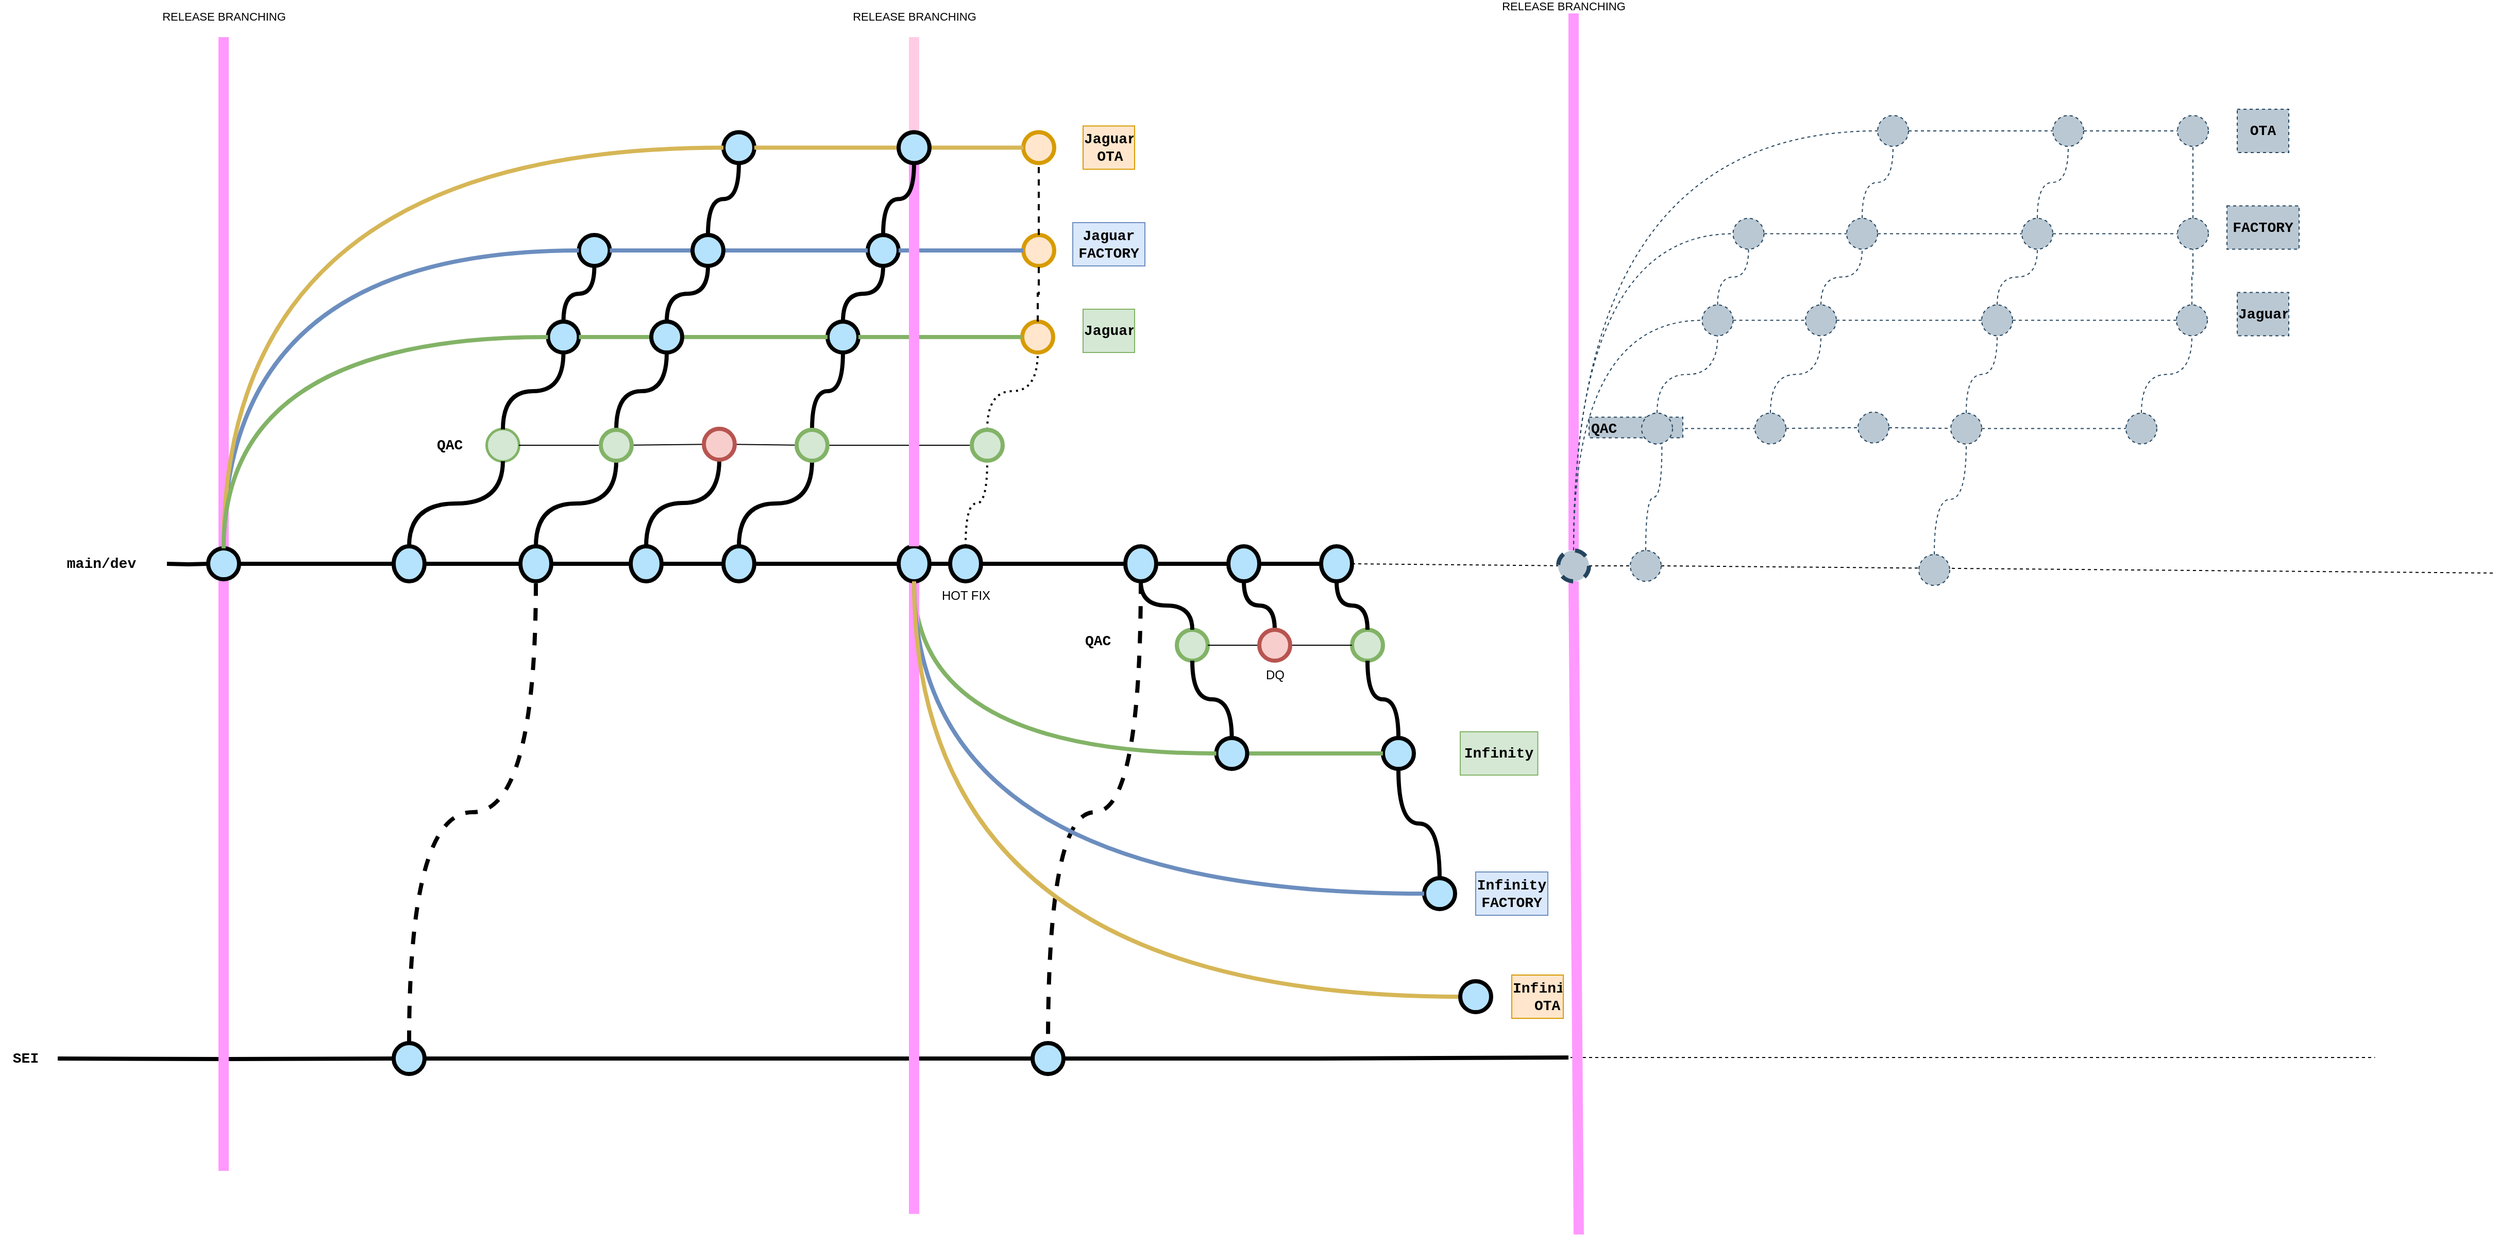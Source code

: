 <mxfile version="22.1.3" type="github">
  <diagram id="yPxyJZ8AM_hMuL3Unpa9" name="complex gitflow">
    <mxGraphModel dx="3453" dy="2284" grid="1" gridSize="10" guides="1" tooltips="1" connect="1" arrows="1" fold="1" page="1" pageScale="1" pageWidth="1100" pageHeight="850" math="0" shadow="0">
      <root>
        <mxCell id="0" />
        <mxCell id="1" parent="0" />
        <mxCell id="uWUnNED6HEl2aK5fdaIb-8" value="" style="edgeStyle=orthogonalEdgeStyle;rounded=0;html=1;jettySize=auto;orthogonalLoop=1;plain-blue;endArrow=none;endFill=0;strokeWidth=4;strokeColor=#000000;entryX=0;entryY=0.5;entryDx=0;entryDy=0;entryPerimeter=0;" parent="1" source="cZKhLwut3EF_2uJ0cCFD-90" target="cZKhLwut3EF_2uJ0cCFD-53" edge="1">
          <mxGeometry x="292.25" y="211" as="geometry">
            <mxPoint x="660" y="211" as="targetPoint" />
            <Array as="points">
              <mxPoint x="600" y="211" />
            </Array>
          </mxGeometry>
        </mxCell>
        <mxCell id="uWUnNED6HEl2aK5fdaIb-13" value="main/dev" style="text;html=1;strokeColor=none;fillColor=none;align=center;verticalAlign=middle;whiteSpace=wrap;overflow=hidden;fontSize=14;fontStyle=1;fontFamily=Courier New;" parent="1" vertex="1">
          <mxGeometry x="40" y="190" width="93" height="42" as="geometry" />
        </mxCell>
        <mxCell id="uWUnNED6HEl2aK5fdaIb-69" value="" style="verticalLabelPosition=bottom;verticalAlign=top;html=1;strokeWidth=4;shape=mxgraph.flowchart.on-page_reference;strokeColor=#82b366;fillColor=#d5e8d4;" parent="1" vertex="1">
          <mxGeometry x="461" y="81" width="30" height="30" as="geometry" />
        </mxCell>
        <mxCell id="cZKhLwut3EF_2uJ0cCFD-2" value="" style="verticalLabelPosition=bottom;verticalAlign=top;html=1;strokeWidth=4;shape=mxgraph.flowchart.on-page_reference;plain-blue;gradientColor=none;fillColor=#B5E3Fe;strokeColor=#000000;" parent="1" vertex="1">
          <mxGeometry x="370" y="676" width="30" height="30" as="geometry" />
        </mxCell>
        <mxCell id="cZKhLwut3EF_2uJ0cCFD-3" value="" style="edgeStyle=orthogonalEdgeStyle;rounded=0;html=1;jettySize=auto;orthogonalLoop=1;strokeWidth=4;endArrow=none;endFill=0;" parent="1" target="cZKhLwut3EF_2uJ0cCFD-2" edge="1">
          <mxGeometry x="192.25" y="211" as="geometry">
            <mxPoint x="44.02" y="691" as="sourcePoint" />
          </mxGeometry>
        </mxCell>
        <mxCell id="cZKhLwut3EF_2uJ0cCFD-4" value="SEI" style="text;html=1;strokeColor=none;fillColor=none;align=center;verticalAlign=middle;whiteSpace=wrap;overflow=hidden;fontSize=14;fontStyle=1;fontFamily=Courier New;" parent="1" vertex="1">
          <mxGeometry x="-11.73" y="670" width="50" height="42" as="geometry" />
        </mxCell>
        <mxCell id="cZKhLwut3EF_2uJ0cCFD-11" style="edgeStyle=orthogonalEdgeStyle;curved=1;rounded=0;html=1;exitX=0.5;exitY=0;exitPerimeter=0;endArrow=none;endFill=0;jettySize=auto;orthogonalLoop=1;strokeWidth=4;fontSize=15;exitDx=0;exitDy=0;entryX=0.5;entryY=1;entryDx=0;entryDy=0;entryPerimeter=0;dashed=1;" parent="1" source="cZKhLwut3EF_2uJ0cCFD-2" target="cZKhLwut3EF_2uJ0cCFD-90" edge="1">
          <mxGeometry relative="1" as="geometry">
            <mxPoint x="440" y="221" as="sourcePoint" />
            <mxPoint x="310" y="210" as="targetPoint" />
          </mxGeometry>
        </mxCell>
        <mxCell id="cZKhLwut3EF_2uJ0cCFD-13" value="" style="edgeStyle=orthogonalEdgeStyle;rounded=0;html=1;jettySize=auto;orthogonalLoop=1;strokeWidth=4;endArrow=none;endFill=0;entryX=0;entryY=0.5;entryDx=0;entryDy=0;entryPerimeter=0;" parent="1" source="cZKhLwut3EF_2uJ0cCFD-87" target="cZKhLwut3EF_2uJ0cCFD-46" edge="1">
          <mxGeometry x="192.25" y="211" as="geometry">
            <mxPoint x="150" y="211" as="sourcePoint" />
            <mxPoint x="312.25" y="211" as="targetPoint" />
          </mxGeometry>
        </mxCell>
        <mxCell id="cZKhLwut3EF_2uJ0cCFD-19" value="" style="verticalLabelPosition=bottom;verticalAlign=top;html=1;strokeWidth=4;shape=mxgraph.flowchart.on-page_reference;plain-blue;gradientColor=none;fillColor=#B5E3Fe;strokeColor=#000000;" parent="1" vertex="1">
          <mxGeometry x="791" y="-24" width="30" height="30" as="geometry" />
        </mxCell>
        <mxCell id="cZKhLwut3EF_2uJ0cCFD-20" value="" style="edgeStyle=orthogonalEdgeStyle;rounded=0;html=1;jettySize=auto;orthogonalLoop=1;strokeWidth=4;endArrow=none;endFill=0;fillColor=#d5e8d4;strokeColor=#82b366;" parent="1" source="cZKhLwut3EF_2uJ0cCFD-88" target="cZKhLwut3EF_2uJ0cCFD-19" edge="1">
          <mxGeometry x="192.25" y="211" as="geometry">
            <mxPoint x="457.25" y="72" as="sourcePoint" />
          </mxGeometry>
        </mxCell>
        <mxCell id="cZKhLwut3EF_2uJ0cCFD-21" value="Jaguar" style="text;html=1;strokeColor=#82b366;fillColor=#d5e8d4;align=center;verticalAlign=middle;whiteSpace=wrap;overflow=hidden;fontSize=14;fontStyle=1;fontFamily=Courier New;" parent="1" vertex="1">
          <mxGeometry x="1039" y="-36" width="50" height="42" as="geometry" />
        </mxCell>
        <mxCell id="cZKhLwut3EF_2uJ0cCFD-24" value="" style="verticalLabelPosition=bottom;verticalAlign=top;html=1;strokeWidth=4;shape=mxgraph.flowchart.on-page_reference;plain-blue;gradientColor=none;fillColor=#B5E3Fe;strokeColor=#000000;" parent="1" vertex="1">
          <mxGeometry x="519.75" y="-24" width="30" height="30" as="geometry" />
        </mxCell>
        <mxCell id="cZKhLwut3EF_2uJ0cCFD-26" value="" style="verticalLabelPosition=bottom;verticalAlign=top;html=1;strokeWidth=4;shape=mxgraph.flowchart.on-page_reference;plain-blue;gradientColor=none;fillColor=#B5E3Fe;strokeColor=#000000;" parent="1" vertex="1">
          <mxGeometry x="1330" y="380" width="30" height="30" as="geometry" />
        </mxCell>
        <mxCell id="cZKhLwut3EF_2uJ0cCFD-27" value="" style="edgeStyle=orthogonalEdgeStyle;rounded=0;html=1;jettySize=auto;orthogonalLoop=1;strokeWidth=4;endArrow=none;endFill=0;fillColor=#d5e8d4;strokeColor=#82b366;" parent="1" source="cZKhLwut3EF_2uJ0cCFD-31" target="cZKhLwut3EF_2uJ0cCFD-26" edge="1">
          <mxGeometry x="192.25" y="211" as="geometry">
            <mxPoint x="1006.02" y="395" as="sourcePoint" />
          </mxGeometry>
        </mxCell>
        <mxCell id="cZKhLwut3EF_2uJ0cCFD-28" value="Infinity" style="text;html=1;strokeColor=#82b366;fillColor=#d5e8d4;align=center;verticalAlign=middle;whiteSpace=wrap;overflow=hidden;fontSize=14;fontStyle=1;fontFamily=Courier New;" parent="1" vertex="1">
          <mxGeometry x="1405" y="374" width="75.25" height="42" as="geometry" />
        </mxCell>
        <mxCell id="cZKhLwut3EF_2uJ0cCFD-31" value="" style="verticalLabelPosition=bottom;verticalAlign=top;html=1;strokeWidth=4;shape=mxgraph.flowchart.on-page_reference;plain-blue;gradientColor=none;fillColor=#B5E3Fe;strokeColor=#000000;" parent="1" vertex="1">
          <mxGeometry x="1168.27" y="380" width="30" height="30" as="geometry" />
        </mxCell>
        <mxCell id="cZKhLwut3EF_2uJ0cCFD-41" style="edgeStyle=orthogonalEdgeStyle;curved=1;rounded=0;html=1;endArrow=none;endFill=0;jettySize=auto;orthogonalLoop=1;strokeWidth=4;fontSize=15;entryX=0;entryY=0.5;entryDx=0;entryDy=0;entryPerimeter=0;exitX=0.5;exitY=1;exitDx=0;exitDy=0;exitPerimeter=0;fillColor=#d5e8d4;strokeColor=#82b366;" parent="1" source="cZKhLwut3EF_2uJ0cCFD-82" target="cZKhLwut3EF_2uJ0cCFD-31" edge="1">
          <mxGeometry relative="1" as="geometry">
            <mxPoint x="980.02" y="180" as="sourcePoint" />
            <mxPoint x="807.77" y="325" as="targetPoint" />
          </mxGeometry>
        </mxCell>
        <mxCell id="cZKhLwut3EF_2uJ0cCFD-45" style="edgeStyle=orthogonalEdgeStyle;curved=1;rounded=0;html=1;endArrow=none;endFill=0;jettySize=auto;orthogonalLoop=1;strokeWidth=4;fontSize=15;entryX=0.5;entryY=1;entryDx=0;entryDy=0;entryPerimeter=0;exitX=0.5;exitY=0;exitDx=0;exitDy=0;exitPerimeter=0;" parent="1" source="cZKhLwut3EF_2uJ0cCFD-46" target="uWUnNED6HEl2aK5fdaIb-69" edge="1">
          <mxGeometry relative="1" as="geometry">
            <mxPoint x="660" y="170" as="sourcePoint" />
            <mxPoint x="337" y="236" as="targetPoint" />
          </mxGeometry>
        </mxCell>
        <mxCell id="cZKhLwut3EF_2uJ0cCFD-46" value="" style="verticalLabelPosition=bottom;verticalAlign=top;html=1;strokeWidth=4;shape=mxgraph.flowchart.on-page_reference;plain-blue;gradientColor=none;fillColor=#B5E3Fe;strokeColor=#000000;" parent="1" vertex="1">
          <mxGeometry x="370" y="194" width="30" height="34" as="geometry" />
        </mxCell>
        <mxCell id="cZKhLwut3EF_2uJ0cCFD-49" style="edgeStyle=orthogonalEdgeStyle;curved=1;rounded=0;html=1;endArrow=none;endFill=0;jettySize=auto;orthogonalLoop=1;strokeWidth=4;fontSize=15;entryX=0.5;entryY=1;entryDx=0;entryDy=0;entryPerimeter=0;exitX=0.5;exitY=0;exitDx=0;exitDy=0;exitPerimeter=0;" parent="1" source="uWUnNED6HEl2aK5fdaIb-77" target="cZKhLwut3EF_2uJ0cCFD-19" edge="1">
          <mxGeometry relative="1" as="geometry">
            <mxPoint x="540" y="221" as="sourcePoint" />
            <mxPoint x="590" y="125" as="targetPoint" />
          </mxGeometry>
        </mxCell>
        <mxCell id="cZKhLwut3EF_2uJ0cCFD-50" value="" style="verticalLabelPosition=bottom;verticalAlign=top;html=1;strokeWidth=4;shape=mxgraph.flowchart.on-page_reference;plain-blue;gradientColor=none;fillColor=#B5E3Fe;strokeColor=#000000;" parent="1" vertex="1">
          <mxGeometry x="690" y="194" width="30" height="34" as="geometry" />
        </mxCell>
        <mxCell id="cZKhLwut3EF_2uJ0cCFD-51" style="edgeStyle=orthogonalEdgeStyle;curved=1;rounded=0;html=1;endArrow=none;endFill=0;jettySize=auto;orthogonalLoop=1;strokeWidth=4;fontSize=15;exitX=0.5;exitY=0;exitDx=0;exitDy=0;exitPerimeter=0;entryX=0.5;entryY=1;entryDx=0;entryDy=0;entryPerimeter=0;" parent="1" source="cZKhLwut3EF_2uJ0cCFD-50" target="uWUnNED6HEl2aK5fdaIb-77" edge="1">
          <mxGeometry relative="1" as="geometry">
            <mxPoint x="540" y="221" as="sourcePoint" />
            <mxPoint x="700" y="140" as="targetPoint" />
          </mxGeometry>
        </mxCell>
        <mxCell id="cZKhLwut3EF_2uJ0cCFD-52" style="edgeStyle=orthogonalEdgeStyle;curved=1;rounded=0;html=1;endArrow=none;endFill=0;jettySize=auto;orthogonalLoop=1;strokeWidth=4;fontSize=15;entryX=0.5;entryY=1;entryDx=0;entryDy=0;entryPerimeter=0;exitX=0.5;exitY=0;exitDx=0;exitDy=0;exitPerimeter=0;" parent="1" source="cZKhLwut3EF_2uJ0cCFD-53" target="uWUnNED6HEl2aK5fdaIb-70" edge="1">
          <mxGeometry relative="1" as="geometry">
            <mxPoint x="590" y="190" as="sourcePoint" />
            <mxPoint x="725" y="140" as="targetPoint" />
          </mxGeometry>
        </mxCell>
        <mxCell id="cZKhLwut3EF_2uJ0cCFD-53" value="" style="verticalLabelPosition=bottom;verticalAlign=top;html=1;strokeWidth=4;shape=mxgraph.flowchart.on-page_reference;plain-blue;gradientColor=none;fillColor=#B5E3Fe;strokeColor=#000000;" parent="1" vertex="1">
          <mxGeometry x="600" y="194" width="30" height="34" as="geometry" />
        </mxCell>
        <mxCell id="cZKhLwut3EF_2uJ0cCFD-56" value="" style="edgeStyle=orthogonalEdgeStyle;rounded=0;html=1;jettySize=auto;orthogonalLoop=1;plain-blue;endArrow=none;endFill=0;strokeWidth=4;strokeColor=#000000;entryX=0;entryY=0.5;entryDx=0;entryDy=0;entryPerimeter=0;exitX=1;exitY=0.5;exitDx=0;exitDy=0;exitPerimeter=0;" parent="1" source="cZKhLwut3EF_2uJ0cCFD-53" target="cZKhLwut3EF_2uJ0cCFD-50" edge="1">
          <mxGeometry as="geometry">
            <mxPoint x="620" y="221" as="targetPoint" />
            <mxPoint x="540" y="221" as="sourcePoint" />
          </mxGeometry>
        </mxCell>
        <mxCell id="cZKhLwut3EF_2uJ0cCFD-59" style="edgeStyle=orthogonalEdgeStyle;curved=1;rounded=0;html=1;endArrow=none;endFill=0;jettySize=auto;orthogonalLoop=1;strokeWidth=4;fontSize=15;entryX=0.5;entryY=1;entryDx=0;entryDy=0;entryPerimeter=0;exitX=0.5;exitY=0;exitDx=0;exitDy=0;exitPerimeter=0;" parent="1" source="uWUnNED6HEl2aK5fdaIb-69" target="cZKhLwut3EF_2uJ0cCFD-24" edge="1">
          <mxGeometry relative="1" as="geometry">
            <mxPoint x="525" y="204" as="sourcePoint" />
            <mxPoint x="605" y="140" as="targetPoint" />
          </mxGeometry>
        </mxCell>
        <mxCell id="cZKhLwut3EF_2uJ0cCFD-60" value="" style="edgeStyle=orthogonalEdgeStyle;rounded=0;html=1;jettySize=auto;orthogonalLoop=1;plain-blue;endArrow=none;endFill=0;strokeWidth=4;strokeColor=#000000;entryX=0;entryY=0.5;entryDx=0;entryDy=0;entryPerimeter=0;" parent="1" source="cZKhLwut3EF_2uJ0cCFD-65" target="cZKhLwut3EF_2uJ0cCFD-70" edge="1">
          <mxGeometry x="292.25" y="211" as="geometry">
            <mxPoint x="1240" y="211" as="targetPoint" />
            <Array as="points">
              <mxPoint x="1180" y="211" />
            </Array>
          </mxGeometry>
        </mxCell>
        <mxCell id="cZKhLwut3EF_2uJ0cCFD-61" value="" style="verticalLabelPosition=bottom;verticalAlign=top;html=1;strokeWidth=4;shape=mxgraph.flowchart.on-page_reference;strokeColor=#82b366;fillColor=#d5e8d4;" parent="1" vertex="1">
          <mxGeometry x="1130" y="275" width="30" height="30" as="geometry" />
        </mxCell>
        <mxCell id="cZKhLwut3EF_2uJ0cCFD-63" value="" style="verticalLabelPosition=bottom;verticalAlign=top;html=1;strokeWidth=4;shape=mxgraph.flowchart.on-page_reference;strokeColor=#82b366;fillColor=#d5e8d4;" parent="1" vertex="1">
          <mxGeometry x="1300" y="275" width="30" height="30" as="geometry" />
        </mxCell>
        <mxCell id="cZKhLwut3EF_2uJ0cCFD-64" style="edgeStyle=orthogonalEdgeStyle;curved=1;rounded=0;html=1;endArrow=none;endFill=0;jettySize=auto;orthogonalLoop=1;strokeWidth=4;fontSize=15;entryX=0.5;entryY=0;entryDx=0;entryDy=0;exitX=0.5;exitY=1;exitDx=0;exitDy=0;exitPerimeter=0;entryPerimeter=0;" parent="1" source="cZKhLwut3EF_2uJ0cCFD-65" target="cZKhLwut3EF_2uJ0cCFD-61" edge="1">
          <mxGeometry relative="1" as="geometry">
            <mxPoint x="1209.77" y="26" as="sourcePoint" />
            <mxPoint x="886.77" y="92" as="targetPoint" />
          </mxGeometry>
        </mxCell>
        <mxCell id="cZKhLwut3EF_2uJ0cCFD-65" value="" style="verticalLabelPosition=bottom;verticalAlign=top;html=1;strokeWidth=4;shape=mxgraph.flowchart.on-page_reference;plain-blue;gradientColor=none;fillColor=#B5E3Fe;strokeColor=#000000;" parent="1" vertex="1">
          <mxGeometry x="1080" y="194" width="30" height="34" as="geometry" />
        </mxCell>
        <mxCell id="cZKhLwut3EF_2uJ0cCFD-66" value="QAC" style="text;html=1;strokeColor=none;fillColor=none;align=left;verticalAlign=middle;whiteSpace=wrap;overflow=hidden;fontSize=14;fontStyle=1;fontFamily=Courier New;" parent="1" vertex="1">
          <mxGeometry x="1039" y="275" width="91" height="20" as="geometry" />
        </mxCell>
        <mxCell id="cZKhLwut3EF_2uJ0cCFD-67" value="" style="verticalLabelPosition=bottom;verticalAlign=top;html=1;strokeWidth=4;shape=mxgraph.flowchart.on-page_reference;plain-blue;gradientColor=none;fillColor=#B5E3Fe;strokeColor=#000000;" parent="1" vertex="1">
          <mxGeometry x="1270" y="194" width="30" height="34" as="geometry" />
        </mxCell>
        <mxCell id="cZKhLwut3EF_2uJ0cCFD-68" style="edgeStyle=orthogonalEdgeStyle;curved=1;rounded=0;html=1;endArrow=none;endFill=0;jettySize=auto;orthogonalLoop=1;strokeWidth=4;fontSize=15;exitX=0.5;exitY=1;exitDx=0;exitDy=0;exitPerimeter=0;entryX=0.5;entryY=0;entryDx=0;entryDy=0;entryPerimeter=0;" parent="1" source="cZKhLwut3EF_2uJ0cCFD-67" target="cZKhLwut3EF_2uJ0cCFD-63" edge="1">
          <mxGeometry relative="1" as="geometry">
            <mxPoint x="1089.77" y="77" as="sourcePoint" />
            <mxPoint x="1249.77" y="-4" as="targetPoint" />
          </mxGeometry>
        </mxCell>
        <mxCell id="cZKhLwut3EF_2uJ0cCFD-69" style="edgeStyle=orthogonalEdgeStyle;curved=1;rounded=0;html=1;endArrow=none;endFill=0;jettySize=auto;orthogonalLoop=1;strokeWidth=4;fontSize=15;entryX=0.5;entryY=0;entryDx=0;entryDy=0;entryPerimeter=0;exitX=0.5;exitY=1;exitDx=0;exitDy=0;exitPerimeter=0;" parent="1" source="cZKhLwut3EF_2uJ0cCFD-70" target="cZKhLwut3EF_2uJ0cCFD-62" edge="1">
          <mxGeometry relative="1" as="geometry">
            <mxPoint x="1139.77" y="46" as="sourcePoint" />
            <mxPoint x="1274.77" y="-4" as="targetPoint" />
          </mxGeometry>
        </mxCell>
        <mxCell id="cZKhLwut3EF_2uJ0cCFD-70" value="" style="verticalLabelPosition=bottom;verticalAlign=top;html=1;strokeWidth=4;shape=mxgraph.flowchart.on-page_reference;plain-blue;gradientColor=none;fillColor=#B5E3Fe;strokeColor=#000000;" parent="1" vertex="1">
          <mxGeometry x="1180" y="194" width="30" height="34" as="geometry" />
        </mxCell>
        <mxCell id="cZKhLwut3EF_2uJ0cCFD-71" value="" style="edgeStyle=orthogonalEdgeStyle;rounded=0;html=1;jettySize=auto;orthogonalLoop=1;plain-blue;endArrow=none;endFill=0;strokeWidth=4;strokeColor=#000000;entryX=0;entryY=0.5;entryDx=0;entryDy=0;entryPerimeter=0;exitX=1;exitY=0.5;exitDx=0;exitDy=0;exitPerimeter=0;" parent="1" source="cZKhLwut3EF_2uJ0cCFD-70" target="cZKhLwut3EF_2uJ0cCFD-67" edge="1">
          <mxGeometry as="geometry">
            <mxPoint x="1200" y="221" as="targetPoint" />
            <mxPoint x="1120" y="221" as="sourcePoint" />
          </mxGeometry>
        </mxCell>
        <mxCell id="cZKhLwut3EF_2uJ0cCFD-72" style="edgeStyle=orthogonalEdgeStyle;rounded=0;orthogonalLoop=1;jettySize=auto;html=1;entryX=0;entryY=0.5;entryDx=0;entryDy=0;entryPerimeter=0;endArrow=none;endFill=0;strokeWidth=4;" parent="1" source="cZKhLwut3EF_2uJ0cCFD-78" target="cZKhLwut3EF_2uJ0cCFD-65" edge="1">
          <mxGeometry relative="1" as="geometry">
            <mxPoint x="995.02" y="197" as="sourcePoint" />
          </mxGeometry>
        </mxCell>
        <mxCell id="cZKhLwut3EF_2uJ0cCFD-73" style="edgeStyle=orthogonalEdgeStyle;curved=1;rounded=0;html=1;endArrow=none;endFill=0;jettySize=auto;orthogonalLoop=1;strokeWidth=4;fontSize=15;entryX=0.5;entryY=0;entryDx=0;entryDy=0;entryPerimeter=0;exitX=0.5;exitY=1;exitDx=0;exitDy=0;exitPerimeter=0;" parent="1" source="cZKhLwut3EF_2uJ0cCFD-61" target="cZKhLwut3EF_2uJ0cCFD-31" edge="1">
          <mxGeometry relative="1" as="geometry">
            <mxPoint x="1030.5" y="672" as="sourcePoint" />
            <mxPoint x="1175.5" y="448" as="targetPoint" />
          </mxGeometry>
        </mxCell>
        <mxCell id="cZKhLwut3EF_2uJ0cCFD-74" style="edgeStyle=orthogonalEdgeStyle;curved=1;rounded=0;html=1;endArrow=none;endFill=0;jettySize=auto;orthogonalLoop=1;strokeWidth=4;fontSize=15;entryX=0.5;entryY=0;entryDx=0;entryDy=0;entryPerimeter=0;exitX=0.5;exitY=1;exitDx=0;exitDy=0;exitPerimeter=0;" parent="1" source="cZKhLwut3EF_2uJ0cCFD-63" target="cZKhLwut3EF_2uJ0cCFD-26" edge="1">
          <mxGeometry relative="1" as="geometry">
            <mxPoint x="1040.5" y="682" as="sourcePoint" />
            <mxPoint x="1185.5" y="458" as="targetPoint" />
          </mxGeometry>
        </mxCell>
        <mxCell id="cZKhLwut3EF_2uJ0cCFD-75" value="" style="verticalLabelPosition=bottom;verticalAlign=top;html=1;strokeWidth=4;shape=mxgraph.flowchart.on-page_reference;strokeColor=#d79b00;fillColor=#ffe6cc;" parent="1" vertex="1">
          <mxGeometry x="980" y="-24" width="30" height="30" as="geometry" />
        </mxCell>
        <mxCell id="cZKhLwut3EF_2uJ0cCFD-77" style="edgeStyle=orthogonalEdgeStyle;rounded=0;orthogonalLoop=1;jettySize=auto;html=1;entryX=0;entryY=0.5;entryDx=0;entryDy=0;entryPerimeter=0;endArrow=none;endFill=0;strokeWidth=4;fillColor=#d5e8d4;strokeColor=#82b366;" parent="1" source="cZKhLwut3EF_2uJ0cCFD-19" target="cZKhLwut3EF_2uJ0cCFD-75" edge="1">
          <mxGeometry relative="1" as="geometry" />
        </mxCell>
        <mxCell id="cZKhLwut3EF_2uJ0cCFD-79" value="" style="edgeStyle=orthogonalEdgeStyle;rounded=0;orthogonalLoop=1;jettySize=auto;html=1;entryX=0;entryY=0.5;entryDx=0;entryDy=0;entryPerimeter=0;endArrow=none;endFill=0;strokeWidth=4;" parent="1" source="cZKhLwut3EF_2uJ0cCFD-82" target="cZKhLwut3EF_2uJ0cCFD-78" edge="1">
          <mxGeometry relative="1" as="geometry">
            <mxPoint x="720" y="211" as="sourcePoint" />
            <mxPoint x="900" y="211" as="targetPoint" />
          </mxGeometry>
        </mxCell>
        <mxCell id="cZKhLwut3EF_2uJ0cCFD-78" value="HOT FIX" style="verticalLabelPosition=bottom;verticalAlign=top;html=1;strokeWidth=4;shape=mxgraph.flowchart.on-page_reference;plain-blue;gradientColor=none;fillColor=#B5E3Fe;strokeColor=#000000;" parent="1" vertex="1">
          <mxGeometry x="910" y="194" width="30" height="34" as="geometry" />
        </mxCell>
        <mxCell id="cZKhLwut3EF_2uJ0cCFD-81" style="edgeStyle=orthogonalEdgeStyle;curved=1;rounded=0;html=1;endArrow=none;endFill=0;jettySize=auto;orthogonalLoop=1;strokeWidth=2;fontSize=15;entryX=0.5;entryY=1;entryDx=0;entryDy=0;entryPerimeter=0;exitX=0.5;exitY=0;exitDx=0;exitDy=0;exitPerimeter=0;dashed=1;dashPattern=1 2;" parent="1" source="cZKhLwut3EF_2uJ0cCFD-78" target="cZKhLwut3EF_2uJ0cCFD-80" edge="1">
          <mxGeometry relative="1" as="geometry">
            <mxPoint x="1020.02" y="180" as="sourcePoint" />
            <mxPoint x="1011.02" y="121.46" as="targetPoint" />
          </mxGeometry>
        </mxCell>
        <mxCell id="cZKhLwut3EF_2uJ0cCFD-83" value="" style="edgeStyle=orthogonalEdgeStyle;rounded=0;orthogonalLoop=1;jettySize=auto;html=1;entryX=0;entryY=0.5;entryDx=0;entryDy=0;entryPerimeter=0;endArrow=none;endFill=0;strokeWidth=4;" parent="1" source="cZKhLwut3EF_2uJ0cCFD-50" target="cZKhLwut3EF_2uJ0cCFD-82" edge="1">
          <mxGeometry relative="1" as="geometry">
            <mxPoint x="720" y="211" as="sourcePoint" />
            <mxPoint x="870" y="211" as="targetPoint" />
          </mxGeometry>
        </mxCell>
        <mxCell id="cZKhLwut3EF_2uJ0cCFD-84" style="edgeStyle=orthogonalEdgeStyle;curved=1;rounded=0;html=1;endArrow=none;endFill=0;jettySize=auto;orthogonalLoop=1;strokeWidth=2;fontSize=15;entryX=0.5;entryY=1;entryDx=0;entryDy=0;entryPerimeter=0;exitX=0.5;exitY=0;exitDx=0;exitDy=0;exitPerimeter=0;dashed=1;dashPattern=1 2;" parent="1" source="cZKhLwut3EF_2uJ0cCFD-80" target="cZKhLwut3EF_2uJ0cCFD-75" edge="1">
          <mxGeometry relative="1" as="geometry">
            <mxPoint x="935" y="204" as="sourcePoint" />
            <mxPoint x="985" y="110" as="targetPoint" />
          </mxGeometry>
        </mxCell>
        <mxCell id="cZKhLwut3EF_2uJ0cCFD-89" style="edgeStyle=orthogonalEdgeStyle;curved=1;rounded=0;html=1;endArrow=none;endFill=0;jettySize=auto;orthogonalLoop=1;strokeWidth=4;fontSize=15;entryX=0.5;entryY=1;entryDx=0;entryDy=0;entryPerimeter=0;exitX=0.5;exitY=0;exitDx=0;exitDy=0;exitPerimeter=0;" parent="1" source="cZKhLwut3EF_2uJ0cCFD-90" target="cZKhLwut3EF_2uJ0cCFD-94" edge="1">
          <mxGeometry relative="1" as="geometry">
            <mxPoint x="670" y="530" as="sourcePoint" />
            <mxPoint x="605" y="490" as="targetPoint" />
          </mxGeometry>
        </mxCell>
        <mxCell id="cZKhLwut3EF_2uJ0cCFD-92" style="edgeStyle=orthogonalEdgeStyle;curved=1;rounded=0;html=1;endArrow=none;endFill=0;jettySize=auto;orthogonalLoop=1;strokeWidth=4;fontSize=15;entryX=0.5;entryY=1;entryDx=0;entryDy=0;entryPerimeter=0;exitX=0.5;exitY=0;exitDx=0;exitDy=0;exitPerimeter=0;" parent="1" source="cZKhLwut3EF_2uJ0cCFD-94" target="cZKhLwut3EF_2uJ0cCFD-88" edge="1">
          <mxGeometry relative="1" as="geometry">
            <mxPoint x="535" y="564" as="sourcePoint" />
            <mxPoint x="615" y="500" as="targetPoint" />
          </mxGeometry>
        </mxCell>
        <mxCell id="cZKhLwut3EF_2uJ0cCFD-93" value="" style="edgeStyle=orthogonalEdgeStyle;rounded=0;html=1;jettySize=auto;orthogonalLoop=1;strokeWidth=4;endArrow=none;endFill=0;fillColor=#d5e8d4;strokeColor=#82b366;" parent="1" source="cZKhLwut3EF_2uJ0cCFD-24" target="cZKhLwut3EF_2uJ0cCFD-88" edge="1">
          <mxGeometry x="192.25" y="211" as="geometry">
            <mxPoint x="550" y="-9" as="sourcePoint" />
            <mxPoint x="765" y="-15" as="targetPoint" />
          </mxGeometry>
        </mxCell>
        <mxCell id="cZKhLwut3EF_2uJ0cCFD-88" value="" style="verticalLabelPosition=bottom;verticalAlign=top;html=1;strokeWidth=4;shape=mxgraph.flowchart.on-page_reference;plain-blue;gradientColor=none;fillColor=#B5E3Fe;strokeColor=#000000;" parent="1" vertex="1">
          <mxGeometry x="620" y="-24" width="30" height="30" as="geometry" />
        </mxCell>
        <mxCell id="cZKhLwut3EF_2uJ0cCFD-95" value="" style="edgeStyle=orthogonalEdgeStyle;rounded=0;html=1;jettySize=auto;orthogonalLoop=1;plain-blue;endArrow=none;endFill=0;strokeWidth=4;strokeColor=#000000;entryX=0;entryY=0.5;entryDx=0;entryDy=0;entryPerimeter=0;" parent="1" source="cZKhLwut3EF_2uJ0cCFD-46" target="cZKhLwut3EF_2uJ0cCFD-90" edge="1">
          <mxGeometry x="292.25" y="211" as="geometry">
            <mxPoint x="600" y="211" as="targetPoint" />
            <mxPoint x="432" y="211" as="sourcePoint" />
            <Array as="points" />
          </mxGeometry>
        </mxCell>
        <mxCell id="cZKhLwut3EF_2uJ0cCFD-90" value="" style="verticalLabelPosition=bottom;verticalAlign=top;html=1;strokeWidth=4;shape=mxgraph.flowchart.on-page_reference;plain-blue;gradientColor=none;fillColor=#B5E3Fe;strokeColor=#000000;" parent="1" vertex="1">
          <mxGeometry x="493" y="194" width="30" height="34" as="geometry" />
        </mxCell>
        <mxCell id="cZKhLwut3EF_2uJ0cCFD-98" value="" style="endArrow=none;dashed=1;html=1;dashPattern=1 3;strokeWidth=2;rounded=0;labelBackgroundColor=default;strokeColor=default;align=center;verticalAlign=middle;fontFamily=Helvetica;fontSize=11;fontColor=default;shape=connector;" parent="1" source="cZKhLwut3EF_2uJ0cCFD-80" edge="1">
          <mxGeometry width="50" height="50" relative="1" as="geometry">
            <mxPoint x="381" y="95" as="sourcePoint" />
            <mxPoint x="931" y="95" as="targetPoint" />
          </mxGeometry>
        </mxCell>
        <mxCell id="cZKhLwut3EF_2uJ0cCFD-99" value="" style="endArrow=none;html=1;strokeWidth=1;rounded=0;labelBackgroundColor=default;strokeColor=default;align=center;verticalAlign=middle;fontFamily=Helvetica;fontSize=11;fontColor=default;shape=connector;" parent="1" source="uWUnNED6HEl2aK5fdaIb-77" target="cZKhLwut3EF_2uJ0cCFD-80" edge="1">
          <mxGeometry width="50" height="50" relative="1" as="geometry">
            <mxPoint x="381" y="95" as="sourcePoint" />
            <mxPoint x="931" y="95" as="targetPoint" />
          </mxGeometry>
        </mxCell>
        <mxCell id="cZKhLwut3EF_2uJ0cCFD-80" value="" style="verticalLabelPosition=bottom;verticalAlign=top;html=1;strokeWidth=4;shape=mxgraph.flowchart.on-page_reference;strokeColor=#82b366;fillColor=#d5e8d4;" parent="1" vertex="1">
          <mxGeometry x="931" y="81" width="30" height="30" as="geometry" />
        </mxCell>
        <mxCell id="cZKhLwut3EF_2uJ0cCFD-100" value="" style="endArrow=none;html=1;strokeWidth=1;rounded=0;labelBackgroundColor=default;strokeColor=default;align=center;verticalAlign=middle;fontFamily=Helvetica;fontSize=11;fontColor=default;shape=connector;" parent="1" source="uWUnNED6HEl2aK5fdaIb-70" target="uWUnNED6HEl2aK5fdaIb-77" edge="1">
          <mxGeometry width="50" height="50" relative="1" as="geometry">
            <mxPoint x="381" y="95" as="sourcePoint" />
            <mxPoint x="891" y="96" as="targetPoint" />
          </mxGeometry>
        </mxCell>
        <mxCell id="uWUnNED6HEl2aK5fdaIb-77" value="" style="verticalLabelPosition=bottom;verticalAlign=top;html=1;strokeWidth=4;shape=mxgraph.flowchart.on-page_reference;strokeColor=#82b366;fillColor=#d5e8d4;" parent="1" vertex="1">
          <mxGeometry x="761" y="81" width="30" height="30" as="geometry" />
        </mxCell>
        <mxCell id="cZKhLwut3EF_2uJ0cCFD-101" value="" style="endArrow=none;html=1;strokeWidth=1;rounded=0;labelBackgroundColor=default;strokeColor=default;align=center;verticalAlign=middle;fontFamily=Helvetica;fontSize=11;fontColor=default;shape=connector;" parent="1" source="cZKhLwut3EF_2uJ0cCFD-94" target="uWUnNED6HEl2aK5fdaIb-70" edge="1">
          <mxGeometry width="50" height="50" relative="1" as="geometry">
            <mxPoint x="381" y="95" as="sourcePoint" />
            <mxPoint x="741" y="96" as="targetPoint" />
          </mxGeometry>
        </mxCell>
        <mxCell id="uWUnNED6HEl2aK5fdaIb-70" value="" style="verticalLabelPosition=bottom;verticalAlign=top;html=1;strokeWidth=4;shape=mxgraph.flowchart.on-page_reference;strokeColor=#b85450;fillColor=#f8cecc;align=center;" parent="1" vertex="1">
          <mxGeometry x="671" y="80" width="30" height="30" as="geometry" />
        </mxCell>
        <mxCell id="cZKhLwut3EF_2uJ0cCFD-102" value="" style="endArrow=none;html=1;strokeWidth=1;rounded=0;labelBackgroundColor=default;strokeColor=default;align=center;verticalAlign=middle;fontFamily=Helvetica;fontSize=11;fontColor=default;shape=connector;exitX=1;exitY=0.5;exitDx=0;exitDy=0;exitPerimeter=0;" parent="1" source="uWUnNED6HEl2aK5fdaIb-69" target="cZKhLwut3EF_2uJ0cCFD-94" edge="1">
          <mxGeometry width="50" height="50" relative="1" as="geometry">
            <mxPoint x="381" y="95" as="sourcePoint" />
            <mxPoint x="651" y="96" as="targetPoint" />
          </mxGeometry>
        </mxCell>
        <mxCell id="cZKhLwut3EF_2uJ0cCFD-94" value="" style="verticalLabelPosition=bottom;verticalAlign=top;html=1;strokeWidth=4;shape=mxgraph.flowchart.on-page_reference;strokeColor=#82b366;fillColor=#d5e8d4;" parent="1" vertex="1">
          <mxGeometry x="571" y="81" width="30" height="30" as="geometry" />
        </mxCell>
        <mxCell id="cZKhLwut3EF_2uJ0cCFD-105" style="edgeStyle=orthogonalEdgeStyle;shape=connector;rounded=0;orthogonalLoop=1;jettySize=auto;html=1;labelBackgroundColor=default;strokeColor=default;strokeWidth=4;align=center;verticalAlign=middle;fontFamily=Helvetica;fontSize=11;fontColor=default;endArrow=none;endFill=0;exitX=1;exitY=0.5;exitDx=0;exitDy=0;exitPerimeter=0;" parent="1" source="cZKhLwut3EF_2uJ0cCFD-104" edge="1">
          <mxGeometry relative="1" as="geometry">
            <mxPoint x="1510" y="690" as="targetPoint" />
            <mxPoint x="918.27" y="691" as="sourcePoint" />
          </mxGeometry>
        </mxCell>
        <mxCell id="cZKhLwut3EF_2uJ0cCFD-104" value="" style="verticalLabelPosition=bottom;verticalAlign=top;html=1;strokeWidth=4;shape=mxgraph.flowchart.on-page_reference;plain-blue;gradientColor=none;fillColor=#B5E3Fe;strokeColor=#000000;" parent="1" vertex="1">
          <mxGeometry x="990" y="676" width="30" height="30" as="geometry" />
        </mxCell>
        <mxCell id="cZKhLwut3EF_2uJ0cCFD-107" style="edgeStyle=orthogonalEdgeStyle;shape=connector;rounded=0;orthogonalLoop=1;jettySize=auto;html=1;entryX=0;entryY=0.5;entryDx=0;entryDy=0;entryPerimeter=0;labelBackgroundColor=default;strokeColor=default;strokeWidth=4;align=center;verticalAlign=middle;fontFamily=Helvetica;fontSize=11;fontColor=default;endArrow=none;endFill=0;" parent="1" source="cZKhLwut3EF_2uJ0cCFD-2" target="cZKhLwut3EF_2uJ0cCFD-104" edge="1">
          <mxGeometry relative="1" as="geometry" />
        </mxCell>
        <mxCell id="cZKhLwut3EF_2uJ0cCFD-108" style="edgeStyle=orthogonalEdgeStyle;curved=1;rounded=0;html=1;endArrow=none;endFill=0;jettySize=auto;orthogonalLoop=1;strokeWidth=4;fontSize=15;entryX=0.5;entryY=0;entryDx=0;entryDy=0;entryPerimeter=0;exitX=0.5;exitY=1;exitDx=0;exitDy=0;exitPerimeter=0;dashed=1;" parent="1" source="cZKhLwut3EF_2uJ0cCFD-65" target="cZKhLwut3EF_2uJ0cCFD-104" edge="1">
          <mxGeometry relative="1" as="geometry">
            <mxPoint x="1155" y="310" as="sourcePoint" />
            <mxPoint x="1193" y="390" as="targetPoint" />
          </mxGeometry>
        </mxCell>
        <mxCell id="cZKhLwut3EF_2uJ0cCFD-109" value="" style="endArrow=none;html=1;rounded=0;labelBackgroundColor=default;strokeColor=default;strokeWidth=1;align=center;verticalAlign=middle;fontFamily=Helvetica;fontSize=11;fontColor=default;shape=connector;exitX=1;exitY=0.5;exitDx=0;exitDy=0;exitPerimeter=0;entryX=0;entryY=0.5;entryDx=0;entryDy=0;entryPerimeter=0;" parent="1" source="cZKhLwut3EF_2uJ0cCFD-62" target="cZKhLwut3EF_2uJ0cCFD-63" edge="1">
          <mxGeometry width="50" height="50" relative="1" as="geometry">
            <mxPoint x="910" y="470" as="sourcePoint" />
            <mxPoint x="960" y="420" as="targetPoint" />
          </mxGeometry>
        </mxCell>
        <mxCell id="cZKhLwut3EF_2uJ0cCFD-110" value="" style="endArrow=none;html=1;rounded=0;labelBackgroundColor=default;strokeColor=default;strokeWidth=1;align=center;verticalAlign=middle;fontFamily=Helvetica;fontSize=11;fontColor=default;shape=connector;exitX=1;exitY=0.5;exitDx=0;exitDy=0;exitPerimeter=0;entryX=0;entryY=0.5;entryDx=0;entryDy=0;entryPerimeter=0;" parent="1" source="cZKhLwut3EF_2uJ0cCFD-61" target="cZKhLwut3EF_2uJ0cCFD-62" edge="1">
          <mxGeometry width="50" height="50" relative="1" as="geometry">
            <mxPoint x="1160" y="290" as="sourcePoint" />
            <mxPoint x="1300" y="290" as="targetPoint" />
          </mxGeometry>
        </mxCell>
        <mxCell id="cZKhLwut3EF_2uJ0cCFD-62" value="DQ" style="verticalLabelPosition=bottom;verticalAlign=top;html=1;strokeWidth=4;shape=mxgraph.flowchart.on-page_reference;strokeColor=#b85450;fillColor=#f8cecc;" parent="1" vertex="1">
          <mxGeometry x="1210" y="275" width="30" height="30" as="geometry" />
        </mxCell>
        <mxCell id="cZKhLwut3EF_2uJ0cCFD-111" value="QAC" style="text;html=1;strokeColor=none;fillColor=none;align=left;verticalAlign=middle;whiteSpace=wrap;overflow=hidden;fontSize=14;fontStyle=1;fontFamily=Courier New;" parent="1" vertex="1">
          <mxGeometry x="410" y="85" width="91" height="20" as="geometry" />
        </mxCell>
        <mxCell id="cZKhLwut3EF_2uJ0cCFD-113" value="" style="endArrow=none;html=1;rounded=0;labelBackgroundColor=default;strokeColor=#FFCCE6;strokeWidth=10;align=center;verticalAlign=middle;fontFamily=Helvetica;fontSize=11;fontColor=default;shape=connector;fillColor=#ffcccc;" parent="1" source="cZKhLwut3EF_2uJ0cCFD-143" edge="1">
          <mxGeometry width="50" height="50" relative="1" as="geometry">
            <mxPoint x="880" y="560" as="sourcePoint" />
            <mxPoint x="875" y="-300" as="targetPoint" />
          </mxGeometry>
        </mxCell>
        <mxCell id="cZKhLwut3EF_2uJ0cCFD-118" value="" style="endArrow=none;html=1;rounded=0;labelBackgroundColor=default;strokeColor=#FF99FF;strokeWidth=10;align=center;verticalAlign=middle;fontFamily=Helvetica;fontSize=11;fontColor=default;shape=connector;fillColor=#ffcccc;" parent="1" target="cZKhLwut3EF_2uJ0cCFD-82" edge="1">
          <mxGeometry width="50" height="50" relative="1" as="geometry">
            <mxPoint x="875" y="841.739" as="sourcePoint" />
            <mxPoint x="880" y="-160" as="targetPoint" />
          </mxGeometry>
        </mxCell>
        <mxCell id="cZKhLwut3EF_2uJ0cCFD-82" value="" style="verticalLabelPosition=bottom;verticalAlign=top;html=1;strokeWidth=4;shape=mxgraph.flowchart.on-page_reference;plain-blue;gradientColor=none;fillColor=#B5E3Fe;strokeColor=#000000;" parent="1" vertex="1">
          <mxGeometry x="860" y="194" width="30" height="34" as="geometry" />
        </mxCell>
        <mxCell id="cZKhLwut3EF_2uJ0cCFD-120" value="" style="verticalLabelPosition=bottom;verticalAlign=top;html=1;strokeWidth=4;shape=mxgraph.flowchart.on-page_reference;plain-blue;gradientColor=none;fillColor=#B5E3Fe;strokeColor=#000000;" parent="1" vertex="1">
          <mxGeometry x="830" y="-108" width="30" height="30" as="geometry" />
        </mxCell>
        <mxCell id="cZKhLwut3EF_2uJ0cCFD-122" value="Jaguar FACTORY" style="text;html=1;strokeColor=#6c8ebf;fillColor=#dae8fc;align=center;verticalAlign=middle;whiteSpace=wrap;overflow=hidden;fontSize=14;fontStyle=1;fontFamily=Courier New;" parent="1" vertex="1">
          <mxGeometry x="1029" y="-120" width="70" height="42" as="geometry" />
        </mxCell>
        <mxCell id="cZKhLwut3EF_2uJ0cCFD-123" value="" style="verticalLabelPosition=bottom;verticalAlign=top;html=1;strokeWidth=4;shape=mxgraph.flowchart.on-page_reference;plain-blue;gradientColor=none;fillColor=#B5E3Fe;strokeColor=#000000;" parent="1" vertex="1">
          <mxGeometry x="549.75" y="-108" width="30" height="30" as="geometry" />
        </mxCell>
        <mxCell id="cZKhLwut3EF_2uJ0cCFD-124" value="" style="verticalLabelPosition=bottom;verticalAlign=top;html=1;strokeWidth=4;shape=mxgraph.flowchart.on-page_reference;strokeColor=#d79b00;fillColor=#ffe6cc;" parent="1" vertex="1">
          <mxGeometry x="981" y="-108" width="30" height="30" as="geometry" />
        </mxCell>
        <mxCell id="cZKhLwut3EF_2uJ0cCFD-125" style="edgeStyle=orthogonalEdgeStyle;rounded=0;orthogonalLoop=1;jettySize=auto;html=1;entryX=0;entryY=0.5;entryDx=0;entryDy=0;entryPerimeter=0;endArrow=none;endFill=0;strokeWidth=4;fillColor=#dae8fc;strokeColor=#6c8ebf;" parent="1" source="cZKhLwut3EF_2uJ0cCFD-120" target="cZKhLwut3EF_2uJ0cCFD-124" edge="1">
          <mxGeometry relative="1" as="geometry" />
        </mxCell>
        <mxCell id="cZKhLwut3EF_2uJ0cCFD-126" value="" style="edgeStyle=orthogonalEdgeStyle;rounded=0;html=1;jettySize=auto;orthogonalLoop=1;strokeWidth=4;endArrow=none;endFill=0;entryX=0;entryY=0.5;entryDx=0;entryDy=0;entryPerimeter=0;fillColor=#dae8fc;strokeColor=#6c8ebf;" parent="1" source="cZKhLwut3EF_2uJ0cCFD-158" target="cZKhLwut3EF_2uJ0cCFD-120" edge="1">
          <mxGeometry x="192.25" y="211" as="geometry">
            <mxPoint x="551" y="-93" as="sourcePoint" />
            <mxPoint x="621" y="-93" as="targetPoint" />
          </mxGeometry>
        </mxCell>
        <mxCell id="cZKhLwut3EF_2uJ0cCFD-129" style="edgeStyle=orthogonalEdgeStyle;curved=1;rounded=0;html=1;endArrow=none;endFill=0;jettySize=auto;orthogonalLoop=1;strokeWidth=4;fontSize=15;entryX=0;entryY=0.5;entryDx=0;entryDy=0;entryPerimeter=0;exitX=0.5;exitY=0;exitDx=0;exitDy=0;exitPerimeter=0;fillColor=#dae8fc;strokeColor=#6c8ebf;" parent="1" source="cZKhLwut3EF_2uJ0cCFD-87" target="cZKhLwut3EF_2uJ0cCFD-123" edge="1">
          <mxGeometry relative="1" as="geometry">
            <mxPoint x="215" y="204" as="sourcePoint" />
            <mxPoint x="530" y="1" as="targetPoint" />
          </mxGeometry>
        </mxCell>
        <mxCell id="cZKhLwut3EF_2uJ0cCFD-136" value="" style="endArrow=none;html=1;strokeWidth=10;rounded=0;labelBackgroundColor=default;strokeColor=#FF99FF;align=center;verticalAlign=middle;fontFamily=Helvetica;fontSize=11;fontColor=default;shape=connector;fillColor=#ffcccc;" parent="1" source="cZKhLwut3EF_2uJ0cCFD-87" edge="1">
          <mxGeometry width="50" height="50" relative="1" as="geometry">
            <mxPoint x="210" y="800" as="sourcePoint" />
            <mxPoint x="205" y="-300" as="targetPoint" />
          </mxGeometry>
        </mxCell>
        <mxCell id="cZKhLwut3EF_2uJ0cCFD-137" value="" style="endArrow=none;html=1;strokeWidth=10;rounded=0;labelBackgroundColor=default;strokeColor=#FF99FF;align=center;verticalAlign=middle;fontFamily=Helvetica;fontSize=11;fontColor=default;shape=connector;fillColor=#ffcccc;" parent="1" target="cZKhLwut3EF_2uJ0cCFD-87" edge="1">
          <mxGeometry width="50" height="50" relative="1" as="geometry">
            <mxPoint x="205" y="800" as="sourcePoint" />
            <mxPoint x="220" y="-300" as="targetPoint" />
          </mxGeometry>
        </mxCell>
        <mxCell id="cZKhLwut3EF_2uJ0cCFD-138" value="" style="edgeStyle=orthogonalEdgeStyle;rounded=0;html=1;jettySize=auto;orthogonalLoop=1;strokeWidth=4;endArrow=none;endFill=0;entryX=0;entryY=0.5;entryDx=0;entryDy=0;entryPerimeter=0;" parent="1" target="cZKhLwut3EF_2uJ0cCFD-87" edge="1">
          <mxGeometry x="192.25" y="211" as="geometry">
            <mxPoint x="150" y="211" as="sourcePoint" />
            <mxPoint x="370" y="211" as="targetPoint" />
          </mxGeometry>
        </mxCell>
        <mxCell id="cZKhLwut3EF_2uJ0cCFD-87" value="" style="verticalLabelPosition=bottom;verticalAlign=top;html=1;strokeWidth=4;shape=mxgraph.flowchart.on-page_reference;plain-blue;gradientColor=none;fillColor=#B5E3Fe;strokeColor=#000000;" parent="1" vertex="1">
          <mxGeometry x="190" y="196" width="30" height="30" as="geometry" />
        </mxCell>
        <mxCell id="cZKhLwut3EF_2uJ0cCFD-140" style="edgeStyle=orthogonalEdgeStyle;curved=1;rounded=0;html=1;endArrow=none;endFill=0;jettySize=auto;orthogonalLoop=1;strokeWidth=4;fontSize=15;entryX=0.5;entryY=1;entryDx=0;entryDy=0;entryPerimeter=0;exitX=0.5;exitY=0;exitDx=0;exitDy=0;exitPerimeter=0;" parent="1" source="cZKhLwut3EF_2uJ0cCFD-24" target="cZKhLwut3EF_2uJ0cCFD-123" edge="1">
          <mxGeometry relative="1" as="geometry">
            <mxPoint x="486" y="91" as="sourcePoint" />
            <mxPoint x="545" y="16" as="targetPoint" />
          </mxGeometry>
        </mxCell>
        <mxCell id="cZKhLwut3EF_2uJ0cCFD-141" style="edgeStyle=orthogonalEdgeStyle;curved=1;rounded=0;html=1;endArrow=none;endFill=0;jettySize=auto;orthogonalLoop=1;strokeWidth=4;fontSize=15;entryX=0.5;entryY=1;entryDx=0;entryDy=0;entryPerimeter=0;exitX=0.5;exitY=0;exitDx=0;exitDy=0;exitPerimeter=0;" parent="1" source="cZKhLwut3EF_2uJ0cCFD-19" target="cZKhLwut3EF_2uJ0cCFD-120" edge="1">
          <mxGeometry relative="1" as="geometry">
            <mxPoint x="596" y="91" as="sourcePoint" />
            <mxPoint x="645" y="16" as="targetPoint" />
          </mxGeometry>
        </mxCell>
        <mxCell id="cZKhLwut3EF_2uJ0cCFD-142" value="RELEASE BRANCHING" style="edgeLabel;html=1;align=center;verticalAlign=middle;resizable=0;points=[];fontSize=11;fontFamily=Helvetica;fontColor=default;" parent="1" vertex="1" connectable="0">
          <mxGeometry x="875" y="-319.997" as="geometry" />
        </mxCell>
        <mxCell id="cZKhLwut3EF_2uJ0cCFD-144" value="Jaguar OTA" style="text;html=1;strokeColor=#d79b00;fillColor=#ffe6cc;align=center;verticalAlign=middle;whiteSpace=wrap;overflow=hidden;fontSize=14;fontStyle=1;fontFamily=Courier New;" parent="1" vertex="1">
          <mxGeometry x="1039" y="-213.78" width="50" height="42" as="geometry" />
        </mxCell>
        <mxCell id="cZKhLwut3EF_2uJ0cCFD-145" value="" style="verticalLabelPosition=bottom;verticalAlign=top;html=1;strokeWidth=4;shape=mxgraph.flowchart.on-page_reference;plain-blue;gradientColor=none;fillColor=#B5E3Fe;strokeColor=#000000;" parent="1" vertex="1">
          <mxGeometry x="690" y="-207.78" width="30" height="30" as="geometry" />
        </mxCell>
        <mxCell id="cZKhLwut3EF_2uJ0cCFD-146" value="" style="verticalLabelPosition=bottom;verticalAlign=top;html=1;strokeWidth=4;shape=mxgraph.flowchart.on-page_reference;strokeColor=#d79b00;fillColor=#ffe6cc;" parent="1" vertex="1">
          <mxGeometry x="981" y="-207.78" width="30" height="30" as="geometry" />
        </mxCell>
        <mxCell id="cZKhLwut3EF_2uJ0cCFD-147" style="edgeStyle=orthogonalEdgeStyle;rounded=0;orthogonalLoop=1;jettySize=auto;html=1;entryX=0;entryY=0.5;entryDx=0;entryDy=0;entryPerimeter=0;endArrow=none;endFill=0;strokeWidth=4;fillColor=#fff2cc;strokeColor=#d6b656;" parent="1" source="cZKhLwut3EF_2uJ0cCFD-143" target="cZKhLwut3EF_2uJ0cCFD-146" edge="1">
          <mxGeometry relative="1" as="geometry" />
        </mxCell>
        <mxCell id="cZKhLwut3EF_2uJ0cCFD-148" value="" style="edgeStyle=orthogonalEdgeStyle;rounded=0;html=1;jettySize=auto;orthogonalLoop=1;strokeWidth=4;endArrow=none;endFill=0;entryX=0;entryY=0.5;entryDx=0;entryDy=0;entryPerimeter=0;fillColor=#fff2cc;strokeColor=#d6b656;" parent="1" source="cZKhLwut3EF_2uJ0cCFD-145" target="cZKhLwut3EF_2uJ0cCFD-143" edge="1">
          <mxGeometry x="192.25" y="211" as="geometry">
            <mxPoint x="551" y="-192.78" as="sourcePoint" />
            <mxPoint x="621" y="-192.78" as="targetPoint" />
          </mxGeometry>
        </mxCell>
        <mxCell id="cZKhLwut3EF_2uJ0cCFD-149" style="edgeStyle=orthogonalEdgeStyle;curved=1;rounded=0;html=1;endArrow=none;endFill=0;jettySize=auto;orthogonalLoop=1;strokeWidth=4;fontSize=15;entryX=0;entryY=0.5;entryDx=0;entryDy=0;entryPerimeter=0;exitX=0.5;exitY=0;exitDx=0;exitDy=0;exitPerimeter=0;fillColor=#fff2cc;strokeColor=#d6b656;" parent="1" source="cZKhLwut3EF_2uJ0cCFD-87" target="cZKhLwut3EF_2uJ0cCFD-145" edge="1">
          <mxGeometry relative="1" as="geometry">
            <mxPoint x="190" y="26.22" as="sourcePoint" />
            <mxPoint x="515" y="-168.78" as="targetPoint" />
          </mxGeometry>
        </mxCell>
        <mxCell id="cZKhLwut3EF_2uJ0cCFD-152" style="edgeStyle=orthogonalEdgeStyle;shape=connector;rounded=0;orthogonalLoop=1;jettySize=auto;html=1;entryX=0.5;entryY=1;entryDx=0;entryDy=0;entryPerimeter=0;labelBackgroundColor=default;strokeColor=default;strokeWidth=2;align=center;verticalAlign=middle;fontFamily=Helvetica;fontSize=11;fontColor=default;endArrow=none;endFill=0;dashed=1;" parent="1" source="cZKhLwut3EF_2uJ0cCFD-75" target="cZKhLwut3EF_2uJ0cCFD-124" edge="1">
          <mxGeometry relative="1" as="geometry" />
        </mxCell>
        <mxCell id="cZKhLwut3EF_2uJ0cCFD-153" style="edgeStyle=orthogonalEdgeStyle;shape=connector;rounded=0;orthogonalLoop=1;jettySize=auto;html=1;entryX=0.5;entryY=1;entryDx=0;entryDy=0;entryPerimeter=0;labelBackgroundColor=default;strokeColor=default;strokeWidth=2;align=center;verticalAlign=middle;fontFamily=Helvetica;fontSize=11;fontColor=default;endArrow=none;endFill=0;dashed=1;" parent="1" source="cZKhLwut3EF_2uJ0cCFD-124" target="cZKhLwut3EF_2uJ0cCFD-146" edge="1">
          <mxGeometry relative="1" as="geometry" />
        </mxCell>
        <mxCell id="cZKhLwut3EF_2uJ0cCFD-154" value="" style="verticalLabelPosition=bottom;verticalAlign=top;html=1;strokeWidth=1;shape=mxgraph.flowchart.on-page_reference;strokeColor=#82b366;fillColor=#d5e8d4;" parent="1" vertex="1">
          <mxGeometry x="461" y="81" width="30" height="30" as="geometry" />
        </mxCell>
        <mxCell id="cZKhLwut3EF_2uJ0cCFD-159" value="" style="edgeStyle=orthogonalEdgeStyle;rounded=0;html=1;jettySize=auto;orthogonalLoop=1;strokeWidth=4;endArrow=none;endFill=0;entryX=0;entryY=0.5;entryDx=0;entryDy=0;entryPerimeter=0;fillColor=#dae8fc;strokeColor=#6c8ebf;" parent="1" source="cZKhLwut3EF_2uJ0cCFD-123" target="cZKhLwut3EF_2uJ0cCFD-158" edge="1">
          <mxGeometry x="192.25" y="211" as="geometry">
            <mxPoint x="580" y="-93" as="sourcePoint" />
            <mxPoint x="830" y="-93" as="targetPoint" />
          </mxGeometry>
        </mxCell>
        <mxCell id="cZKhLwut3EF_2uJ0cCFD-158" value="" style="verticalLabelPosition=bottom;verticalAlign=top;html=1;strokeWidth=4;shape=mxgraph.flowchart.on-page_reference;plain-blue;gradientColor=none;fillColor=#B5E3Fe;strokeColor=#000000;" parent="1" vertex="1">
          <mxGeometry x="660" y="-108" width="30" height="30" as="geometry" />
        </mxCell>
        <mxCell id="cZKhLwut3EF_2uJ0cCFD-160" style="edgeStyle=orthogonalEdgeStyle;curved=1;rounded=0;html=1;endArrow=none;endFill=0;jettySize=auto;orthogonalLoop=1;strokeWidth=4;fontSize=15;entryX=0.5;entryY=1;entryDx=0;entryDy=0;entryPerimeter=0;exitX=0.5;exitY=0;exitDx=0;exitDy=0;exitPerimeter=0;" parent="1" source="cZKhLwut3EF_2uJ0cCFD-88" target="cZKhLwut3EF_2uJ0cCFD-158" edge="1">
          <mxGeometry relative="1" as="geometry">
            <mxPoint x="545" y="-14" as="sourcePoint" />
            <mxPoint x="575" y="-68" as="targetPoint" />
          </mxGeometry>
        </mxCell>
        <mxCell id="cZKhLwut3EF_2uJ0cCFD-161" style="edgeStyle=orthogonalEdgeStyle;curved=1;rounded=0;html=1;endArrow=none;endFill=0;jettySize=auto;orthogonalLoop=1;strokeWidth=4;fontSize=15;entryX=0.5;entryY=1;entryDx=0;entryDy=0;entryPerimeter=0;exitX=0.5;exitY=0;exitDx=0;exitDy=0;exitPerimeter=0;" parent="1" source="cZKhLwut3EF_2uJ0cCFD-158" target="cZKhLwut3EF_2uJ0cCFD-145" edge="1">
          <mxGeometry relative="1" as="geometry">
            <mxPoint x="645" y="-14" as="sourcePoint" />
            <mxPoint x="685" y="-68" as="targetPoint" />
          </mxGeometry>
        </mxCell>
        <mxCell id="cZKhLwut3EF_2uJ0cCFD-162" value="" style="endArrow=none;html=1;rounded=0;labelBackgroundColor=default;strokeColor=#FF99FF;strokeWidth=10;align=center;verticalAlign=middle;fontFamily=Helvetica;fontSize=11;fontColor=default;shape=connector;fillColor=#ffcccc;" parent="1" source="cZKhLwut3EF_2uJ0cCFD-82" target="cZKhLwut3EF_2uJ0cCFD-143" edge="1">
          <mxGeometry width="50" height="50" relative="1" as="geometry">
            <mxPoint x="875" y="194" as="sourcePoint" />
            <mxPoint x="875" y="-300" as="targetPoint" />
          </mxGeometry>
        </mxCell>
        <mxCell id="cZKhLwut3EF_2uJ0cCFD-143" value="" style="verticalLabelPosition=bottom;verticalAlign=top;html=1;strokeWidth=4;shape=mxgraph.flowchart.on-page_reference;plain-blue;gradientColor=none;fillColor=#B5E3Fe;strokeColor=#000000;" parent="1" vertex="1">
          <mxGeometry x="860" y="-207.78" width="30" height="30" as="geometry" />
        </mxCell>
        <mxCell id="cZKhLwut3EF_2uJ0cCFD-163" style="edgeStyle=orthogonalEdgeStyle;curved=1;rounded=0;html=1;endArrow=none;endFill=0;jettySize=auto;orthogonalLoop=1;strokeWidth=4;fontSize=15;entryX=0.5;entryY=1;entryDx=0;entryDy=0;entryPerimeter=0;exitX=0.5;exitY=0;exitDx=0;exitDy=0;exitPerimeter=0;" parent="1" source="cZKhLwut3EF_2uJ0cCFD-120" target="cZKhLwut3EF_2uJ0cCFD-143" edge="1">
          <mxGeometry relative="1" as="geometry">
            <mxPoint x="685" y="-98" as="sourcePoint" />
            <mxPoint x="715" y="-168" as="targetPoint" />
          </mxGeometry>
        </mxCell>
        <mxCell id="u41zQqxadcp9jLK8HHHH-2" value="" style="verticalLabelPosition=bottom;verticalAlign=top;html=1;strokeWidth=4;shape=mxgraph.flowchart.on-page_reference;plain-blue;gradientColor=none;fillColor=#B5E3Fe;strokeColor=#000000;" vertex="1" parent="1">
          <mxGeometry x="1370" y="516" width="30" height="30" as="geometry" />
        </mxCell>
        <mxCell id="u41zQqxadcp9jLK8HHHH-3" style="edgeStyle=orthogonalEdgeStyle;curved=1;rounded=0;html=1;endArrow=none;endFill=0;jettySize=auto;orthogonalLoop=1;strokeWidth=4;fontSize=15;entryX=0;entryY=0.5;entryDx=0;entryDy=0;entryPerimeter=0;exitX=0.5;exitY=1;exitDx=0;exitDy=0;exitPerimeter=0;fillColor=#dae8fc;strokeColor=#6c8ebf;" edge="1" parent="1" source="cZKhLwut3EF_2uJ0cCFD-82" target="u41zQqxadcp9jLK8HHHH-2">
          <mxGeometry relative="1" as="geometry">
            <mxPoint x="215" y="206" as="sourcePoint" />
            <mxPoint x="560" y="-83" as="targetPoint" />
          </mxGeometry>
        </mxCell>
        <mxCell id="u41zQqxadcp9jLK8HHHH-6" style="edgeStyle=orthogonalEdgeStyle;curved=1;rounded=0;html=1;endArrow=none;endFill=0;jettySize=auto;orthogonalLoop=1;strokeWidth=4;fontSize=15;entryX=0.5;entryY=0;entryDx=0;entryDy=0;entryPerimeter=0;exitX=0.5;exitY=1;exitDx=0;exitDy=0;exitPerimeter=0;" edge="1" parent="1" source="cZKhLwut3EF_2uJ0cCFD-26" target="u41zQqxadcp9jLK8HHHH-2">
          <mxGeometry relative="1" as="geometry">
            <mxPoint x="1325" y="315" as="sourcePoint" />
            <mxPoint x="1355" y="390" as="targetPoint" />
          </mxGeometry>
        </mxCell>
        <mxCell id="u41zQqxadcp9jLK8HHHH-7" style="edgeStyle=orthogonalEdgeStyle;curved=1;rounded=0;html=1;endArrow=none;endFill=0;jettySize=auto;orthogonalLoop=1;strokeWidth=4;fontSize=15;exitX=0.5;exitY=1;exitDx=0;exitDy=0;exitPerimeter=0;fillColor=#fff2cc;strokeColor=#d6b656;entryX=0;entryY=0.5;entryDx=0;entryDy=0;entryPerimeter=0;" edge="1" parent="1" source="cZKhLwut3EF_2uJ0cCFD-82" target="u41zQqxadcp9jLK8HHHH-8">
          <mxGeometry relative="1" as="geometry">
            <mxPoint x="674.5" y="474" as="sourcePoint" />
            <mxPoint x="1380" y="120" as="targetPoint" />
          </mxGeometry>
        </mxCell>
        <mxCell id="u41zQqxadcp9jLK8HHHH-8" value="" style="verticalLabelPosition=bottom;verticalAlign=top;html=1;strokeWidth=4;shape=mxgraph.flowchart.on-page_reference;plain-blue;gradientColor=none;fillColor=#B5E3Fe;strokeColor=#000000;" vertex="1" parent="1">
          <mxGeometry x="1405" y="616" width="30" height="30" as="geometry" />
        </mxCell>
        <mxCell id="u41zQqxadcp9jLK8HHHH-9" value="Infinity OTA" style="text;html=1;strokeColor=#d79b00;fillColor=#ffe6cc;align=center;verticalAlign=middle;whiteSpace=wrap;overflow=hidden;fontSize=14;fontStyle=1;fontFamily=Courier New;" vertex="1" parent="1">
          <mxGeometry x="1455" y="610" width="50" height="42" as="geometry" />
        </mxCell>
        <mxCell id="u41zQqxadcp9jLK8HHHH-10" value="Infinity&lt;br&gt;FACTORY" style="text;html=1;strokeColor=#6c8ebf;fillColor=#dae8fc;align=center;verticalAlign=middle;whiteSpace=wrap;overflow=hidden;fontSize=14;fontStyle=1;fontFamily=Courier New;" vertex="1" parent="1">
          <mxGeometry x="1420" y="510" width="70" height="42" as="geometry" />
        </mxCell>
        <mxCell id="u41zQqxadcp9jLK8HHHH-13" value="" style="edgeStyle=orthogonalEdgeStyle;curved=1;rounded=0;html=1;endArrow=none;endFill=0;jettySize=auto;orthogonalLoop=1;strokeWidth=4;fontSize=15;entryX=0;entryY=0.5;entryDx=0;entryDy=0;entryPerimeter=0;exitX=0.5;exitY=0;exitDx=0;exitDy=0;exitPerimeter=0;fillColor=#d5e8d4;strokeColor=#82b366;" edge="1" parent="1" source="cZKhLwut3EF_2uJ0cCFD-87" target="cZKhLwut3EF_2uJ0cCFD-24">
          <mxGeometry relative="1" as="geometry">
            <mxPoint x="205" y="196" as="sourcePoint" />
            <mxPoint x="460" y="-9" as="targetPoint" />
          </mxGeometry>
        </mxCell>
        <mxCell id="u41zQqxadcp9jLK8HHHH-15" value="RELEASE BRANCHING" style="edgeLabel;html=1;align=center;verticalAlign=middle;resizable=0;points=[];fontSize=11;fontFamily=Helvetica;fontColor=default;" vertex="1" connectable="0" parent="1">
          <mxGeometry x="205" y="-319.997" as="geometry" />
        </mxCell>
        <mxCell id="u41zQqxadcp9jLK8HHHH-18" value="" style="verticalLabelPosition=bottom;verticalAlign=top;html=1;strokeWidth=1;shape=mxgraph.flowchart.on-page_reference;strokeColor=#23445d;fillColor=#bac8d3;dashed=1;" vertex="1" parent="1">
          <mxGeometry x="1581" y="64.78" width="30" height="30" as="geometry" />
        </mxCell>
        <mxCell id="u41zQqxadcp9jLK8HHHH-19" value="" style="verticalLabelPosition=bottom;verticalAlign=top;html=1;strokeWidth=1;shape=mxgraph.flowchart.on-page_reference;fillColor=#bac8d3;strokeColor=#23445d;dashed=1;" vertex="1" parent="1">
          <mxGeometry x="1911" y="-40.22" width="30" height="30" as="geometry" />
        </mxCell>
        <mxCell id="u41zQqxadcp9jLK8HHHH-20" value="" style="edgeStyle=orthogonalEdgeStyle;rounded=0;html=1;jettySize=auto;orthogonalLoop=1;strokeWidth=1;endArrow=none;endFill=0;fillColor=#bac8d3;strokeColor=#23445d;dashed=1;" edge="1" parent="1" source="u41zQqxadcp9jLK8HHHH-30" target="u41zQqxadcp9jLK8HHHH-19">
          <mxGeometry x="192.25" y="211" as="geometry">
            <mxPoint x="1577.25" y="55.78" as="sourcePoint" />
          </mxGeometry>
        </mxCell>
        <mxCell id="u41zQqxadcp9jLK8HHHH-21" value="Jaguar" style="text;html=1;strokeColor=#23445d;fillColor=#bac8d3;align=center;verticalAlign=middle;whiteSpace=wrap;overflow=hidden;fontSize=14;fontStyle=1;fontFamily=Courier New;dashed=1;strokeWidth=1;" vertex="1" parent="1">
          <mxGeometry x="2159" y="-52.22" width="50" height="42" as="geometry" />
        </mxCell>
        <mxCell id="u41zQqxadcp9jLK8HHHH-22" value="" style="verticalLabelPosition=bottom;verticalAlign=top;html=1;strokeWidth=1;shape=mxgraph.flowchart.on-page_reference;fillColor=#bac8d3;strokeColor=#23445d;dashed=1;" vertex="1" parent="1">
          <mxGeometry x="1639.75" y="-40.22" width="30" height="30" as="geometry" />
        </mxCell>
        <mxCell id="u41zQqxadcp9jLK8HHHH-23" style="edgeStyle=orthogonalEdgeStyle;curved=1;rounded=0;html=1;endArrow=none;endFill=0;jettySize=auto;orthogonalLoop=1;strokeWidth=1;fontSize=15;entryX=0.5;entryY=1;entryDx=0;entryDy=0;entryPerimeter=0;exitX=0.5;exitY=0;exitDx=0;exitDy=0;exitPerimeter=0;dashed=1;strokeColor=#23445d;fillColor=#bac8d3;" edge="1" parent="1" source="u41zQqxadcp9jLK8HHHH-35" target="u41zQqxadcp9jLK8HHHH-19">
          <mxGeometry relative="1" as="geometry">
            <mxPoint x="1660" y="204.78" as="sourcePoint" />
            <mxPoint x="1710" y="108.78" as="targetPoint" />
          </mxGeometry>
        </mxCell>
        <mxCell id="u41zQqxadcp9jLK8HHHH-24" style="edgeStyle=orthogonalEdgeStyle;curved=1;rounded=0;html=1;endArrow=none;endFill=0;jettySize=auto;orthogonalLoop=1;strokeWidth=1;fontSize=15;entryX=0.5;entryY=1;entryDx=0;entryDy=0;entryPerimeter=0;exitX=0.5;exitY=0;exitDx=0;exitDy=0;exitPerimeter=0;dashed=1;strokeColor=#23445d;fillColor=#bac8d3;" edge="1" parent="1" source="u41zQqxadcp9jLK8HHHH-18" target="u41zQqxadcp9jLK8HHHH-22">
          <mxGeometry relative="1" as="geometry">
            <mxPoint x="1645" y="187.78" as="sourcePoint" />
            <mxPoint x="1725" y="123.78" as="targetPoint" />
          </mxGeometry>
        </mxCell>
        <mxCell id="u41zQqxadcp9jLK8HHHH-25" value="" style="verticalLabelPosition=bottom;verticalAlign=top;html=1;strokeWidth=1;shape=mxgraph.flowchart.on-page_reference;strokeColor=#23445d;fillColor=#bac8d3;dashed=1;" vertex="1" parent="1">
          <mxGeometry x="2100" y="-40.22" width="30" height="30" as="geometry" />
        </mxCell>
        <mxCell id="u41zQqxadcp9jLK8HHHH-26" style="edgeStyle=orthogonalEdgeStyle;rounded=0;orthogonalLoop=1;jettySize=auto;html=1;entryX=0;entryY=0.5;entryDx=0;entryDy=0;entryPerimeter=0;endArrow=none;endFill=0;strokeWidth=1;fillColor=#bac8d3;strokeColor=#23445d;dashed=1;" edge="1" parent="1" source="u41zQqxadcp9jLK8HHHH-19" target="u41zQqxadcp9jLK8HHHH-25">
          <mxGeometry relative="1" as="geometry" />
        </mxCell>
        <mxCell id="u41zQqxadcp9jLK8HHHH-27" style="edgeStyle=orthogonalEdgeStyle;curved=1;rounded=0;html=1;endArrow=none;endFill=0;jettySize=auto;orthogonalLoop=1;strokeWidth=1;fontSize=15;entryX=0.5;entryY=1;entryDx=0;entryDy=0;entryPerimeter=0;exitX=0.5;exitY=0;exitDx=0;exitDy=0;exitPerimeter=0;dashed=1;strokeColor=#23445d;fillColor=#bac8d3;" edge="1" parent="1" source="u41zQqxadcp9jLK8HHHH-33" target="u41zQqxadcp9jLK8HHHH-25">
          <mxGeometry relative="1" as="geometry">
            <mxPoint x="2055" y="187.78" as="sourcePoint" />
            <mxPoint x="2105" y="93.78" as="targetPoint" />
          </mxGeometry>
        </mxCell>
        <mxCell id="u41zQqxadcp9jLK8HHHH-28" style="edgeStyle=orthogonalEdgeStyle;curved=1;rounded=0;html=1;endArrow=none;endFill=0;jettySize=auto;orthogonalLoop=1;strokeWidth=1;fontSize=15;entryX=0.5;entryY=1;entryDx=0;entryDy=0;entryPerimeter=0;exitX=0.5;exitY=0;exitDx=0;exitDy=0;exitPerimeter=0;dashed=1;strokeColor=#23445d;fillColor=#bac8d3;" edge="1" parent="1" source="u41zQqxadcp9jLK8HHHH-39" target="u41zQqxadcp9jLK8HHHH-30">
          <mxGeometry relative="1" as="geometry">
            <mxPoint x="1655" y="547.78" as="sourcePoint" />
            <mxPoint x="1735" y="483.78" as="targetPoint" />
          </mxGeometry>
        </mxCell>
        <mxCell id="u41zQqxadcp9jLK8HHHH-29" value="" style="edgeStyle=orthogonalEdgeStyle;rounded=0;html=1;jettySize=auto;orthogonalLoop=1;strokeWidth=1;endArrow=none;endFill=0;fillColor=#bac8d3;strokeColor=#23445d;dashed=1;" edge="1" parent="1" source="u41zQqxadcp9jLK8HHHH-22" target="u41zQqxadcp9jLK8HHHH-30">
          <mxGeometry x="192.25" y="211" as="geometry">
            <mxPoint x="1670" y="-25.22" as="sourcePoint" />
            <mxPoint x="1885" y="-31.22" as="targetPoint" />
          </mxGeometry>
        </mxCell>
        <mxCell id="u41zQqxadcp9jLK8HHHH-30" value="" style="verticalLabelPosition=bottom;verticalAlign=top;html=1;strokeWidth=1;shape=mxgraph.flowchart.on-page_reference;fillColor=#bac8d3;strokeColor=#23445d;dashed=1;" vertex="1" parent="1">
          <mxGeometry x="1740" y="-40.22" width="30" height="30" as="geometry" />
        </mxCell>
        <mxCell id="u41zQqxadcp9jLK8HHHH-31" value="" style="endArrow=none;dashed=1;html=1;strokeWidth=1;rounded=0;labelBackgroundColor=default;strokeColor=#23445d;align=center;verticalAlign=middle;fontFamily=Helvetica;fontSize=11;fontColor=default;shape=connector;fillColor=#bac8d3;" edge="1" parent="1" source="u41zQqxadcp9jLK8HHHH-33">
          <mxGeometry width="50" height="50" relative="1" as="geometry">
            <mxPoint x="1501" y="78.78" as="sourcePoint" />
            <mxPoint x="2051" y="78.78" as="targetPoint" />
          </mxGeometry>
        </mxCell>
        <mxCell id="u41zQqxadcp9jLK8HHHH-32" value="" style="endArrow=none;html=1;strokeWidth=1;rounded=0;labelBackgroundColor=default;strokeColor=#23445d;align=center;verticalAlign=middle;fontFamily=Helvetica;fontSize=11;fontColor=default;shape=connector;dashed=1;fillColor=#bac8d3;" edge="1" parent="1" source="u41zQqxadcp9jLK8HHHH-35" target="u41zQqxadcp9jLK8HHHH-33">
          <mxGeometry width="50" height="50" relative="1" as="geometry">
            <mxPoint x="1501" y="78.78" as="sourcePoint" />
            <mxPoint x="2051" y="78.78" as="targetPoint" />
          </mxGeometry>
        </mxCell>
        <mxCell id="u41zQqxadcp9jLK8HHHH-33" value="" style="verticalLabelPosition=bottom;verticalAlign=top;html=1;strokeWidth=1;shape=mxgraph.flowchart.on-page_reference;strokeColor=#23445d;fillColor=#bac8d3;dashed=1;" vertex="1" parent="1">
          <mxGeometry x="2051" y="64.78" width="30" height="30" as="geometry" />
        </mxCell>
        <mxCell id="u41zQqxadcp9jLK8HHHH-34" value="" style="endArrow=none;html=1;strokeWidth=1;rounded=0;labelBackgroundColor=default;strokeColor=#23445d;align=center;verticalAlign=middle;fontFamily=Helvetica;fontSize=11;fontColor=default;shape=connector;dashed=1;fillColor=#bac8d3;" edge="1" parent="1" source="u41zQqxadcp9jLK8HHHH-37" target="u41zQqxadcp9jLK8HHHH-35">
          <mxGeometry width="50" height="50" relative="1" as="geometry">
            <mxPoint x="1501" y="78.78" as="sourcePoint" />
            <mxPoint x="2011" y="79.78" as="targetPoint" />
          </mxGeometry>
        </mxCell>
        <mxCell id="u41zQqxadcp9jLK8HHHH-35" value="" style="verticalLabelPosition=bottom;verticalAlign=top;html=1;strokeWidth=1;shape=mxgraph.flowchart.on-page_reference;strokeColor=#23445d;fillColor=#bac8d3;dashed=1;" vertex="1" parent="1">
          <mxGeometry x="1881" y="64.78" width="30" height="30" as="geometry" />
        </mxCell>
        <mxCell id="u41zQqxadcp9jLK8HHHH-36" value="" style="endArrow=none;html=1;strokeWidth=1;rounded=0;labelBackgroundColor=default;strokeColor=#23445d;align=center;verticalAlign=middle;fontFamily=Helvetica;fontSize=11;fontColor=default;shape=connector;dashed=1;fillColor=#bac8d3;" edge="1" parent="1" source="u41zQqxadcp9jLK8HHHH-39" target="u41zQqxadcp9jLK8HHHH-37">
          <mxGeometry width="50" height="50" relative="1" as="geometry">
            <mxPoint x="1501" y="78.78" as="sourcePoint" />
            <mxPoint x="1861" y="79.78" as="targetPoint" />
          </mxGeometry>
        </mxCell>
        <mxCell id="u41zQqxadcp9jLK8HHHH-37" value="" style="verticalLabelPosition=bottom;verticalAlign=top;html=1;strokeWidth=1;shape=mxgraph.flowchart.on-page_reference;strokeColor=#23445d;fillColor=#bac8d3;align=center;dashed=1;" vertex="1" parent="1">
          <mxGeometry x="1791" y="63.78" width="30" height="30" as="geometry" />
        </mxCell>
        <mxCell id="u41zQqxadcp9jLK8HHHH-38" value="" style="endArrow=none;html=1;strokeWidth=1;rounded=0;labelBackgroundColor=default;strokeColor=#23445d;align=center;verticalAlign=middle;fontFamily=Helvetica;fontSize=11;fontColor=default;shape=connector;exitX=1;exitY=0.5;exitDx=0;exitDy=0;exitPerimeter=0;dashed=1;fillColor=#bac8d3;" edge="1" parent="1" source="u41zQqxadcp9jLK8HHHH-18" target="u41zQqxadcp9jLK8HHHH-39">
          <mxGeometry width="50" height="50" relative="1" as="geometry">
            <mxPoint x="1501" y="78.78" as="sourcePoint" />
            <mxPoint x="1771" y="79.78" as="targetPoint" />
          </mxGeometry>
        </mxCell>
        <mxCell id="u41zQqxadcp9jLK8HHHH-39" value="" style="verticalLabelPosition=bottom;verticalAlign=top;html=1;strokeWidth=1;shape=mxgraph.flowchart.on-page_reference;strokeColor=#23445d;fillColor=#bac8d3;dashed=1;" vertex="1" parent="1">
          <mxGeometry x="1691" y="64.78" width="30" height="30" as="geometry" />
        </mxCell>
        <mxCell id="u41zQqxadcp9jLK8HHHH-40" value="QAC" style="text;html=1;strokeColor=#23445d;fillColor=#bac8d3;align=left;verticalAlign=middle;whiteSpace=wrap;overflow=hidden;fontSize=14;fontStyle=1;fontFamily=Courier New;dashed=1;" vertex="1" parent="1">
          <mxGeometry x="1530" y="68.78" width="91" height="20" as="geometry" />
        </mxCell>
        <mxCell id="u41zQqxadcp9jLK8HHHH-41" value="" style="verticalLabelPosition=bottom;verticalAlign=top;html=1;strokeWidth=1;shape=mxgraph.flowchart.on-page_reference;fillColor=#bac8d3;strokeColor=#23445d;dashed=1;" vertex="1" parent="1">
          <mxGeometry x="1950" y="-124.22" width="30" height="30" as="geometry" />
        </mxCell>
        <mxCell id="u41zQqxadcp9jLK8HHHH-42" value="FACTORY" style="text;html=1;strokeColor=#23445d;fillColor=#bac8d3;align=center;verticalAlign=middle;whiteSpace=wrap;overflow=hidden;fontSize=14;fontStyle=1;fontFamily=Courier New;dashed=1;strokeWidth=1;" vertex="1" parent="1">
          <mxGeometry x="2149" y="-136.22" width="70" height="42" as="geometry" />
        </mxCell>
        <mxCell id="u41zQqxadcp9jLK8HHHH-43" value="" style="verticalLabelPosition=bottom;verticalAlign=top;html=1;strokeWidth=1;shape=mxgraph.flowchart.on-page_reference;fillColor=#bac8d3;strokeColor=#23445d;dashed=1;" vertex="1" parent="1">
          <mxGeometry x="1669.75" y="-124.22" width="30" height="30" as="geometry" />
        </mxCell>
        <mxCell id="u41zQqxadcp9jLK8HHHH-44" value="" style="verticalLabelPosition=bottom;verticalAlign=top;html=1;strokeWidth=1;shape=mxgraph.flowchart.on-page_reference;strokeColor=#23445d;fillColor=#bac8d3;dashed=1;" vertex="1" parent="1">
          <mxGeometry x="2101" y="-124.22" width="30" height="30" as="geometry" />
        </mxCell>
        <mxCell id="u41zQqxadcp9jLK8HHHH-45" style="edgeStyle=orthogonalEdgeStyle;rounded=0;orthogonalLoop=1;jettySize=auto;html=1;entryX=0;entryY=0.5;entryDx=0;entryDy=0;entryPerimeter=0;endArrow=none;endFill=0;strokeWidth=1;fillColor=#bac8d3;strokeColor=#23445d;dashed=1;" edge="1" parent="1" source="u41zQqxadcp9jLK8HHHH-41" target="u41zQqxadcp9jLK8HHHH-44">
          <mxGeometry relative="1" as="geometry" />
        </mxCell>
        <mxCell id="u41zQqxadcp9jLK8HHHH-46" value="" style="edgeStyle=orthogonalEdgeStyle;rounded=0;html=1;jettySize=auto;orthogonalLoop=1;strokeWidth=1;endArrow=none;endFill=0;entryX=0;entryY=0.5;entryDx=0;entryDy=0;entryPerimeter=0;fillColor=#bac8d3;strokeColor=#23445d;dashed=1;" edge="1" parent="1" source="u41zQqxadcp9jLK8HHHH-58" target="u41zQqxadcp9jLK8HHHH-41">
          <mxGeometry x="192.25" y="211" as="geometry">
            <mxPoint x="1671" y="-109.22" as="sourcePoint" />
            <mxPoint x="1741" y="-109.22" as="targetPoint" />
          </mxGeometry>
        </mxCell>
        <mxCell id="u41zQqxadcp9jLK8HHHH-47" style="edgeStyle=orthogonalEdgeStyle;curved=1;rounded=0;html=1;endArrow=none;endFill=0;jettySize=auto;orthogonalLoop=1;strokeWidth=1;fontSize=15;entryX=0.5;entryY=1;entryDx=0;entryDy=0;entryPerimeter=0;exitX=0.5;exitY=0;exitDx=0;exitDy=0;exitPerimeter=0;dashed=1;strokeColor=#23445d;fillColor=#bac8d3;" edge="1" parent="1" source="u41zQqxadcp9jLK8HHHH-22" target="u41zQqxadcp9jLK8HHHH-43">
          <mxGeometry relative="1" as="geometry">
            <mxPoint x="1606" y="74.78" as="sourcePoint" />
            <mxPoint x="1665" y="-0.22" as="targetPoint" />
          </mxGeometry>
        </mxCell>
        <mxCell id="u41zQqxadcp9jLK8HHHH-48" style="edgeStyle=orthogonalEdgeStyle;curved=1;rounded=0;html=1;endArrow=none;endFill=0;jettySize=auto;orthogonalLoop=1;strokeWidth=1;fontSize=15;entryX=0.5;entryY=1;entryDx=0;entryDy=0;entryPerimeter=0;exitX=0.5;exitY=0;exitDx=0;exitDy=0;exitPerimeter=0;dashed=1;strokeColor=#23445d;fillColor=#bac8d3;" edge="1" parent="1" source="u41zQqxadcp9jLK8HHHH-19" target="u41zQqxadcp9jLK8HHHH-41">
          <mxGeometry relative="1" as="geometry">
            <mxPoint x="1716" y="74.78" as="sourcePoint" />
            <mxPoint x="1765" y="-0.22" as="targetPoint" />
          </mxGeometry>
        </mxCell>
        <mxCell id="u41zQqxadcp9jLK8HHHH-49" value="OTA" style="text;html=1;strokeColor=#23445d;fillColor=#bac8d3;align=center;verticalAlign=middle;whiteSpace=wrap;overflow=hidden;fontSize=14;fontStyle=1;fontFamily=Courier New;dashed=1;strokeWidth=1;" vertex="1" parent="1">
          <mxGeometry x="2159" y="-230.0" width="50" height="42" as="geometry" />
        </mxCell>
        <mxCell id="u41zQqxadcp9jLK8HHHH-50" value="" style="verticalLabelPosition=bottom;verticalAlign=top;html=1;strokeWidth=1;shape=mxgraph.flowchart.on-page_reference;fillColor=#bac8d3;strokeColor=#23445d;dashed=1;" vertex="1" parent="1">
          <mxGeometry x="1810" y="-224.0" width="30" height="30" as="geometry" />
        </mxCell>
        <mxCell id="u41zQqxadcp9jLK8HHHH-51" value="" style="verticalLabelPosition=bottom;verticalAlign=top;html=1;strokeWidth=1;shape=mxgraph.flowchart.on-page_reference;strokeColor=#23445d;fillColor=#bac8d3;dashed=1;" vertex="1" parent="1">
          <mxGeometry x="2101" y="-224.0" width="30" height="30" as="geometry" />
        </mxCell>
        <mxCell id="u41zQqxadcp9jLK8HHHH-52" style="edgeStyle=orthogonalEdgeStyle;rounded=0;orthogonalLoop=1;jettySize=auto;html=1;entryX=0;entryY=0.5;entryDx=0;entryDy=0;entryPerimeter=0;endArrow=none;endFill=0;strokeWidth=1;fillColor=#bac8d3;strokeColor=#23445d;dashed=1;" edge="1" parent="1" source="u41zQqxadcp9jLK8HHHH-61" target="u41zQqxadcp9jLK8HHHH-51">
          <mxGeometry relative="1" as="geometry" />
        </mxCell>
        <mxCell id="u41zQqxadcp9jLK8HHHH-53" value="" style="edgeStyle=orthogonalEdgeStyle;rounded=0;html=1;jettySize=auto;orthogonalLoop=1;strokeWidth=1;endArrow=none;endFill=0;entryX=0;entryY=0.5;entryDx=0;entryDy=0;entryPerimeter=0;fillColor=#bac8d3;strokeColor=#23445d;dashed=1;" edge="1" parent="1" source="u41zQqxadcp9jLK8HHHH-50" target="u41zQqxadcp9jLK8HHHH-61">
          <mxGeometry x="192.25" y="211" as="geometry">
            <mxPoint x="1671" y="-209.0" as="sourcePoint" />
            <mxPoint x="1741" y="-209.0" as="targetPoint" />
          </mxGeometry>
        </mxCell>
        <mxCell id="u41zQqxadcp9jLK8HHHH-54" style="edgeStyle=orthogonalEdgeStyle;shape=connector;rounded=0;orthogonalLoop=1;jettySize=auto;html=1;entryX=0.5;entryY=1;entryDx=0;entryDy=0;entryPerimeter=0;labelBackgroundColor=default;strokeColor=#23445d;strokeWidth=1;align=center;verticalAlign=middle;fontFamily=Helvetica;fontSize=11;fontColor=default;endArrow=none;endFill=0;dashed=1;fillColor=#bac8d3;" edge="1" parent="1" source="u41zQqxadcp9jLK8HHHH-25" target="u41zQqxadcp9jLK8HHHH-44">
          <mxGeometry relative="1" as="geometry" />
        </mxCell>
        <mxCell id="u41zQqxadcp9jLK8HHHH-55" style="edgeStyle=orthogonalEdgeStyle;shape=connector;rounded=0;orthogonalLoop=1;jettySize=auto;html=1;entryX=0.5;entryY=1;entryDx=0;entryDy=0;entryPerimeter=0;labelBackgroundColor=default;strokeColor=#23445d;strokeWidth=1;align=center;verticalAlign=middle;fontFamily=Helvetica;fontSize=11;fontColor=default;endArrow=none;endFill=0;dashed=1;fillColor=#bac8d3;" edge="1" parent="1" source="u41zQqxadcp9jLK8HHHH-44" target="u41zQqxadcp9jLK8HHHH-51">
          <mxGeometry relative="1" as="geometry" />
        </mxCell>
        <mxCell id="u41zQqxadcp9jLK8HHHH-56" value="" style="verticalLabelPosition=bottom;verticalAlign=top;html=1;strokeWidth=1;shape=mxgraph.flowchart.on-page_reference;strokeColor=#23445d;fillColor=#bac8d3;dashed=1;" vertex="1" parent="1">
          <mxGeometry x="1581" y="64.78" width="30" height="30" as="geometry" />
        </mxCell>
        <mxCell id="u41zQqxadcp9jLK8HHHH-57" value="" style="edgeStyle=orthogonalEdgeStyle;rounded=0;html=1;jettySize=auto;orthogonalLoop=1;strokeWidth=1;endArrow=none;endFill=0;entryX=0;entryY=0.5;entryDx=0;entryDy=0;entryPerimeter=0;fillColor=#bac8d3;strokeColor=#23445d;dashed=1;" edge="1" parent="1" source="u41zQqxadcp9jLK8HHHH-43" target="u41zQqxadcp9jLK8HHHH-58">
          <mxGeometry x="192.25" y="211" as="geometry">
            <mxPoint x="1700" y="-109.22" as="sourcePoint" />
            <mxPoint x="1950" y="-109.22" as="targetPoint" />
          </mxGeometry>
        </mxCell>
        <mxCell id="u41zQqxadcp9jLK8HHHH-58" value="" style="verticalLabelPosition=bottom;verticalAlign=top;html=1;strokeWidth=1;shape=mxgraph.flowchart.on-page_reference;fillColor=#bac8d3;strokeColor=#23445d;dashed=1;" vertex="1" parent="1">
          <mxGeometry x="1780" y="-124.22" width="30" height="30" as="geometry" />
        </mxCell>
        <mxCell id="u41zQqxadcp9jLK8HHHH-59" style="edgeStyle=orthogonalEdgeStyle;curved=1;rounded=0;html=1;endArrow=none;endFill=0;jettySize=auto;orthogonalLoop=1;strokeWidth=1;fontSize=15;entryX=0.5;entryY=1;entryDx=0;entryDy=0;entryPerimeter=0;exitX=0.5;exitY=0;exitDx=0;exitDy=0;exitPerimeter=0;dashed=1;strokeColor=#23445d;fillColor=#bac8d3;" edge="1" parent="1" source="u41zQqxadcp9jLK8HHHH-30" target="u41zQqxadcp9jLK8HHHH-58">
          <mxGeometry relative="1" as="geometry">
            <mxPoint x="1665" y="-30.22" as="sourcePoint" />
            <mxPoint x="1695" y="-84.22" as="targetPoint" />
          </mxGeometry>
        </mxCell>
        <mxCell id="u41zQqxadcp9jLK8HHHH-60" style="edgeStyle=orthogonalEdgeStyle;curved=1;rounded=0;html=1;endArrow=none;endFill=0;jettySize=auto;orthogonalLoop=1;strokeWidth=1;fontSize=15;entryX=0.5;entryY=1;entryDx=0;entryDy=0;entryPerimeter=0;exitX=0.5;exitY=0;exitDx=0;exitDy=0;exitPerimeter=0;dashed=1;strokeColor=#23445d;fillColor=#bac8d3;" edge="1" parent="1" source="u41zQqxadcp9jLK8HHHH-58" target="u41zQqxadcp9jLK8HHHH-50">
          <mxGeometry relative="1" as="geometry">
            <mxPoint x="1765" y="-30.22" as="sourcePoint" />
            <mxPoint x="1805" y="-84.22" as="targetPoint" />
          </mxGeometry>
        </mxCell>
        <mxCell id="u41zQqxadcp9jLK8HHHH-61" value="" style="verticalLabelPosition=bottom;verticalAlign=top;html=1;strokeWidth=1;shape=mxgraph.flowchart.on-page_reference;fillColor=#bac8d3;strokeColor=#23445d;dashed=1;" vertex="1" parent="1">
          <mxGeometry x="1980" y="-224.0" width="30" height="30" as="geometry" />
        </mxCell>
        <mxCell id="u41zQqxadcp9jLK8HHHH-62" style="edgeStyle=orthogonalEdgeStyle;curved=1;rounded=0;html=1;endArrow=none;endFill=0;jettySize=auto;orthogonalLoop=1;strokeWidth=1;fontSize=15;entryX=0.5;entryY=1;entryDx=0;entryDy=0;entryPerimeter=0;exitX=0.5;exitY=0;exitDx=0;exitDy=0;exitPerimeter=0;dashed=1;strokeColor=#23445d;fillColor=#bac8d3;" edge="1" parent="1" source="u41zQqxadcp9jLK8HHHH-41" target="u41zQqxadcp9jLK8HHHH-61">
          <mxGeometry relative="1" as="geometry">
            <mxPoint x="1805" y="-114.22" as="sourcePoint" />
            <mxPoint x="1835" y="-184.22" as="targetPoint" />
          </mxGeometry>
        </mxCell>
        <mxCell id="u41zQqxadcp9jLK8HHHH-63" value="" style="endArrow=none;dashed=1;html=1;rounded=0;exitX=1;exitY=0.5;exitDx=0;exitDy=0;exitPerimeter=0;strokeWidth=1;" edge="1" parent="1" source="u41zQqxadcp9jLK8HHHH-65">
          <mxGeometry width="50" height="50" relative="1" as="geometry">
            <mxPoint x="1780" y="340" as="sourcePoint" />
            <mxPoint x="2410" y="220" as="targetPoint" />
          </mxGeometry>
        </mxCell>
        <mxCell id="u41zQqxadcp9jLK8HHHH-66" value="" style="endArrow=none;dashed=1;html=1;rounded=0;exitX=1;exitY=0.5;exitDx=0;exitDy=0;exitPerimeter=0;" edge="1" parent="1" source="u41zQqxadcp9jLK8HHHH-74" target="u41zQqxadcp9jLK8HHHH-65">
          <mxGeometry width="50" height="50" relative="1" as="geometry">
            <mxPoint x="1300" y="211" as="sourcePoint" />
            <mxPoint x="2410" y="220" as="targetPoint" />
          </mxGeometry>
        </mxCell>
        <mxCell id="u41zQqxadcp9jLK8HHHH-65" value="" style="verticalLabelPosition=bottom;verticalAlign=top;html=1;strokeWidth=1;shape=mxgraph.flowchart.on-page_reference;strokeColor=#23445d;fillColor=#bac8d3;align=center;dashed=1;" vertex="1" parent="1">
          <mxGeometry x="1570" y="198" width="30" height="30" as="geometry" />
        </mxCell>
        <mxCell id="u41zQqxadcp9jLK8HHHH-67" value="" style="verticalLabelPosition=bottom;verticalAlign=top;html=1;strokeWidth=1;shape=mxgraph.flowchart.on-page_reference;strokeColor=#23445d;fillColor=#bac8d3;dashed=1;" vertex="1" parent="1">
          <mxGeometry x="1850" y="202" width="30" height="30" as="geometry" />
        </mxCell>
        <mxCell id="u41zQqxadcp9jLK8HHHH-68" style="edgeStyle=orthogonalEdgeStyle;curved=1;rounded=0;html=1;endArrow=none;endFill=0;jettySize=auto;orthogonalLoop=1;strokeWidth=1;fontSize=15;entryX=0.656;entryY=1.03;entryDx=0;entryDy=0;entryPerimeter=0;exitX=0.5;exitY=0;exitDx=0;exitDy=0;exitPerimeter=0;dashed=1;strokeColor=#23445d;fillColor=#bac8d3;" edge="1" parent="1" source="u41zQqxadcp9jLK8HHHH-65" target="u41zQqxadcp9jLK8HHHH-56">
          <mxGeometry relative="1" as="geometry">
            <mxPoint x="1606" y="75" as="sourcePoint" />
            <mxPoint x="1665" as="targetPoint" />
          </mxGeometry>
        </mxCell>
        <mxCell id="u41zQqxadcp9jLK8HHHH-69" style="edgeStyle=orthogonalEdgeStyle;curved=1;rounded=0;html=1;endArrow=none;endFill=0;jettySize=auto;orthogonalLoop=1;strokeWidth=1;fontSize=15;entryX=0.5;entryY=1;entryDx=0;entryDy=0;entryPerimeter=0;exitX=0.5;exitY=0;exitDx=0;exitDy=0;exitPerimeter=0;dashed=1;strokeColor=#23445d;fillColor=#bac8d3;" edge="1" parent="1" source="u41zQqxadcp9jLK8HHHH-67" target="u41zQqxadcp9jLK8HHHH-35">
          <mxGeometry relative="1" as="geometry">
            <mxPoint x="1616" y="85" as="sourcePoint" />
            <mxPoint x="1675" y="10" as="targetPoint" />
          </mxGeometry>
        </mxCell>
        <mxCell id="u41zQqxadcp9jLK8HHHH-70" value="" style="endArrow=none;dashed=1;html=1;rounded=0;" edge="1" parent="1">
          <mxGeometry width="50" height="50" relative="1" as="geometry">
            <mxPoint x="1500" y="690" as="sourcePoint" />
            <mxPoint x="2292.667" y="690" as="targetPoint" />
          </mxGeometry>
        </mxCell>
        <mxCell id="u41zQqxadcp9jLK8HHHH-72" value="" style="endArrow=none;html=1;rounded=0;labelBackgroundColor=default;strokeColor=#FF99FF;strokeWidth=10;align=center;verticalAlign=middle;fontFamily=Helvetica;fontSize=11;fontColor=default;shape=connector;fillColor=#ffcccc;entryX=0.5;entryY=1;entryDx=0;entryDy=0;entryPerimeter=0;" edge="1" parent="1" target="u41zQqxadcp9jLK8HHHH-74">
          <mxGeometry width="50" height="50" relative="1" as="geometry">
            <mxPoint x="1520" y="861.739" as="sourcePoint" />
            <mxPoint x="1520" y="248" as="targetPoint" />
          </mxGeometry>
        </mxCell>
        <mxCell id="u41zQqxadcp9jLK8HHHH-73" value="" style="endArrow=none;html=1;rounded=0;labelBackgroundColor=default;strokeColor=#FF99FF;strokeWidth=10;align=center;verticalAlign=middle;fontFamily=Helvetica;fontSize=11;fontColor=default;shape=connector;fillColor=#ffcccc;exitX=0.5;exitY=0;exitDx=0;exitDy=0;exitPerimeter=0;" edge="1" parent="1" source="u41zQqxadcp9jLK8HHHH-74">
          <mxGeometry width="50" height="50" relative="1" as="geometry">
            <mxPoint x="1520" y="214" as="sourcePoint" />
            <mxPoint x="1515" y="-330" as="targetPoint" />
          </mxGeometry>
        </mxCell>
        <mxCell id="u41zQqxadcp9jLK8HHHH-75" value="" style="endArrow=none;dashed=1;html=1;rounded=0;exitX=1;exitY=0.5;exitDx=0;exitDy=0;exitPerimeter=0;" edge="1" parent="1" source="cZKhLwut3EF_2uJ0cCFD-67" target="u41zQqxadcp9jLK8HHHH-74">
          <mxGeometry width="50" height="50" relative="1" as="geometry">
            <mxPoint x="1300" y="211" as="sourcePoint" />
            <mxPoint x="1570" y="213" as="targetPoint" />
          </mxGeometry>
        </mxCell>
        <mxCell id="u41zQqxadcp9jLK8HHHH-74" value="" style="verticalLabelPosition=bottom;verticalAlign=top;html=1;strokeWidth=4;shape=mxgraph.flowchart.on-page_reference;strokeColor=#23445d;fillColor=#bac8d3;align=center;dashed=1;" vertex="1" parent="1">
          <mxGeometry x="1500" y="198" width="30" height="30" as="geometry" />
        </mxCell>
        <mxCell id="u41zQqxadcp9jLK8HHHH-76" style="edgeStyle=orthogonalEdgeStyle;curved=1;rounded=0;html=1;endArrow=none;endFill=0;jettySize=auto;orthogonalLoop=1;strokeWidth=1;fontSize=15;entryX=0;entryY=0.5;entryDx=0;entryDy=0;entryPerimeter=0;exitX=0.5;exitY=0;exitDx=0;exitDy=0;exitPerimeter=0;dashed=1;strokeColor=#23445d;fillColor=#bac8d3;" edge="1" parent="1" source="u41zQqxadcp9jLK8HHHH-74" target="u41zQqxadcp9jLK8HHHH-22">
          <mxGeometry relative="1" as="geometry">
            <mxPoint x="1595" y="208" as="sourcePoint" />
            <mxPoint x="1611" y="106" as="targetPoint" />
          </mxGeometry>
        </mxCell>
        <mxCell id="u41zQqxadcp9jLK8HHHH-77" style="edgeStyle=orthogonalEdgeStyle;curved=1;rounded=0;html=1;endArrow=none;endFill=0;jettySize=auto;orthogonalLoop=1;strokeWidth=1;fontSize=15;entryX=0;entryY=0.5;entryDx=0;entryDy=0;entryPerimeter=0;exitX=0.5;exitY=0;exitDx=0;exitDy=0;exitPerimeter=0;dashed=1;strokeColor=#23445d;fillColor=#bac8d3;" edge="1" parent="1" source="u41zQqxadcp9jLK8HHHH-74" target="u41zQqxadcp9jLK8HHHH-43">
          <mxGeometry relative="1" as="geometry">
            <mxPoint x="1525" y="208" as="sourcePoint" />
            <mxPoint x="1650" y="-15" as="targetPoint" />
          </mxGeometry>
        </mxCell>
        <mxCell id="u41zQqxadcp9jLK8HHHH-78" style="edgeStyle=orthogonalEdgeStyle;curved=1;rounded=0;html=1;endArrow=none;endFill=0;jettySize=auto;orthogonalLoop=1;strokeWidth=1;fontSize=15;entryX=0;entryY=0.5;entryDx=0;entryDy=0;entryPerimeter=0;exitX=0.5;exitY=0;exitDx=0;exitDy=0;exitPerimeter=0;dashed=1;strokeColor=#23445d;fillColor=#bac8d3;" edge="1" parent="1" source="u41zQqxadcp9jLK8HHHH-74" target="u41zQqxadcp9jLK8HHHH-50">
          <mxGeometry relative="1" as="geometry">
            <mxPoint x="1525" y="208" as="sourcePoint" />
            <mxPoint x="1680" y="-99" as="targetPoint" />
          </mxGeometry>
        </mxCell>
        <mxCell id="u41zQqxadcp9jLK8HHHH-79" value="RELEASE BRANCHING" style="edgeLabel;html=1;align=center;verticalAlign=middle;resizable=0;points=[];fontSize=11;fontFamily=Helvetica;fontColor=default;" vertex="1" connectable="0" parent="1">
          <mxGeometry x="1505" y="-329.997" as="geometry" />
        </mxCell>
      </root>
    </mxGraphModel>
  </diagram>
</mxfile>
